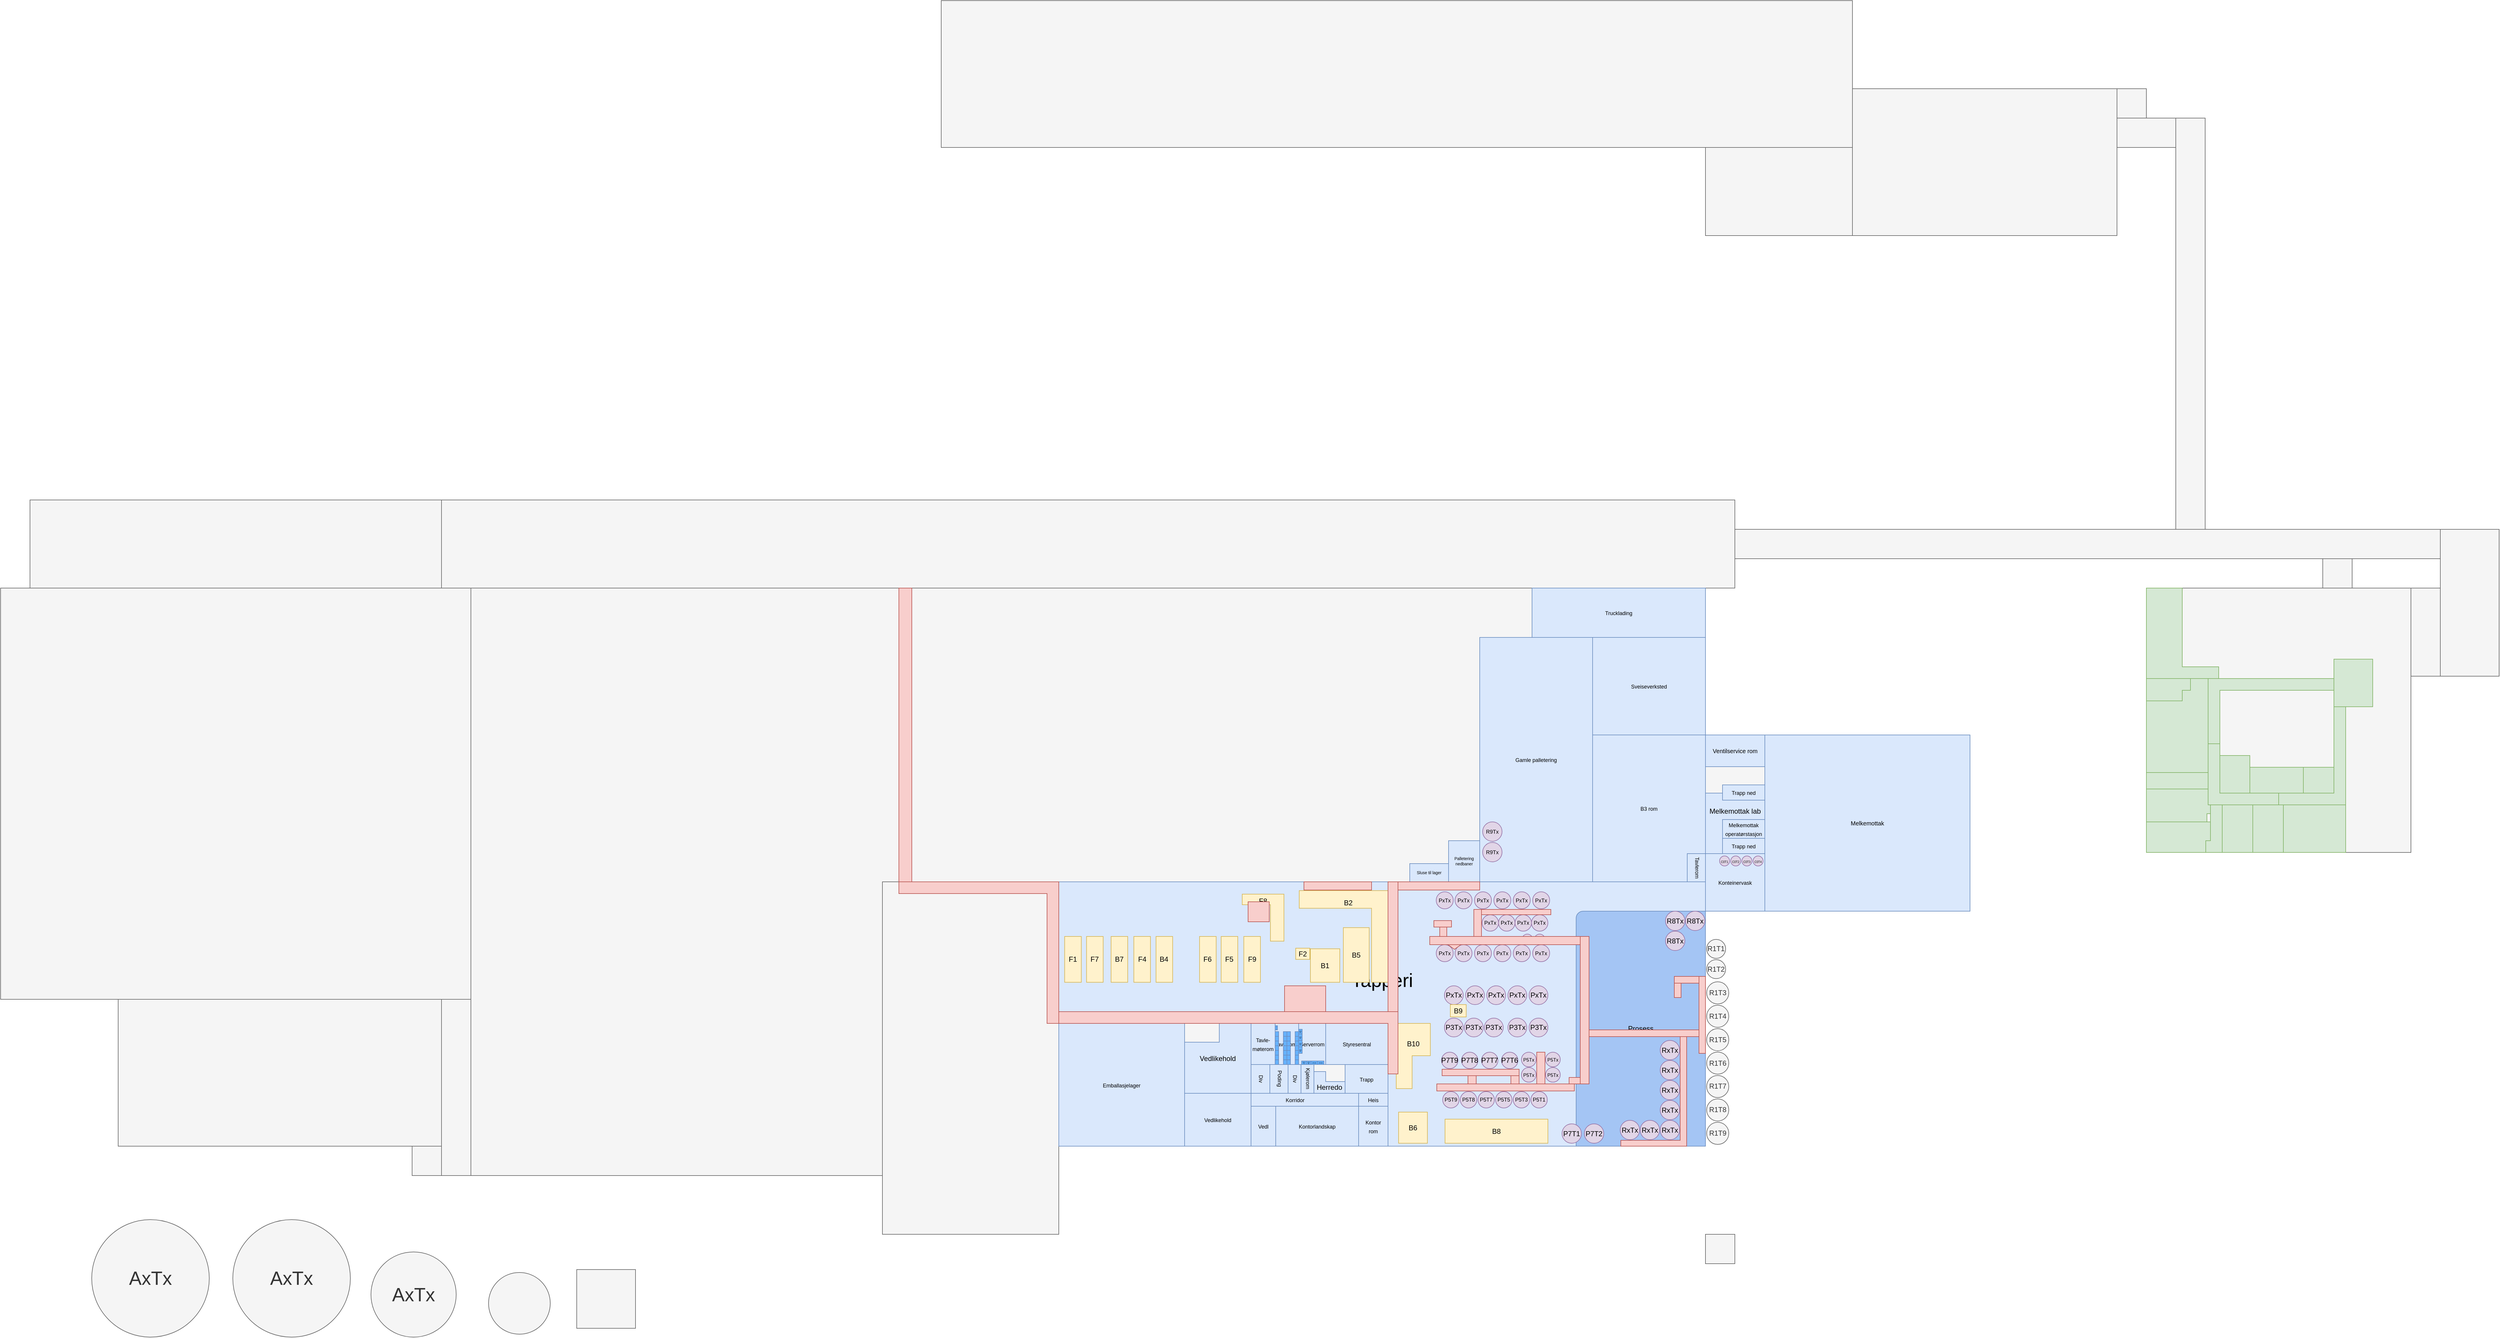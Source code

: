 <mxfile version="26.0.16">
  <diagram name="Page-1" id="Hi8thBa9BpcaoAM9ut1s">
    <mxGraphModel dx="925" dy="-328" grid="0" gridSize="14" guides="1" tooltips="1" connect="0" arrows="0" fold="1" page="1" pageScale="1" pageWidth="1169" pageHeight="827" math="0" shadow="0">
      <root>
        <mxCell id="0" />
        <mxCell id="GzNEmD3VfXziyHX95NtM-45" value="Base" parent="0" />
        <mxCell id="GzNEmD3VfXziyHX95NtM-46" value="" style="verticalLabelPosition=bottom;verticalAlign=top;html=1;shape=mxgraph.basic.rect;fillColor2=none;strokeWidth=1;size=20;indent=5;editable=0;movable=1;resizable=0;rotatable=1;deletable=0;locked=0;connectable=1;fillColor=#f5f5f5;fontColor=#333333;strokeColor=#666666;" parent="GzNEmD3VfXziyHX95NtM-45" vertex="1">
          <mxGeometry x="1800" y="2327" width="1100" height="450" as="geometry" />
        </mxCell>
        <mxCell id="GzNEmD3VfXziyHX95NtM-47" value="" style="verticalLabelPosition=bottom;verticalAlign=top;html=1;shape=mxgraph.basic.rect;fillColor2=none;strokeWidth=1;size=20;indent=5;editable=0;movable=1;resizable=0;rotatable=1;deletable=0;locked=0;connectable=1;fillColor=#f5f5f5;fontColor=#333333;strokeColor=#666666;" parent="GzNEmD3VfXziyHX95NtM-45" vertex="1">
          <mxGeometry x="1550" y="1827" width="1350" height="500" as="geometry" />
        </mxCell>
        <mxCell id="GzNEmD3VfXziyHX95NtM-48" value="" style="verticalLabelPosition=bottom;verticalAlign=top;html=1;shape=mxgraph.basic.rect;fillColor2=none;strokeWidth=1;size=20;indent=5;editable=0;movable=1;resizable=0;rotatable=1;deletable=0;locked=0;connectable=1;fillColor=#f5f5f5;fontColor=#333333;strokeColor=#666666;" parent="GzNEmD3VfXziyHX95NtM-45" vertex="1">
          <mxGeometry x="2900" y="2077" width="450" height="300" as="geometry" />
        </mxCell>
        <mxCell id="GzNEmD3VfXziyHX95NtM-49" value="" style="verticalLabelPosition=bottom;verticalAlign=top;html=1;shape=mxgraph.basic.rect;fillColor2=none;strokeWidth=1;size=20;indent=5;editable=0;movable=1;resizable=0;rotatable=1;deletable=0;locked=0;connectable=1;fillColor=#f5f5f5;fontColor=#333333;strokeColor=#666666;" parent="GzNEmD3VfXziyHX95NtM-45" vertex="1">
          <mxGeometry x="3650" y="1827" width="450" height="450" as="geometry" />
        </mxCell>
        <mxCell id="GzNEmD3VfXziyHX95NtM-50" value="" style="verticalLabelPosition=bottom;verticalAlign=top;html=1;shape=mxgraph.basic.rect;fillColor2=none;strokeWidth=1;size=20;indent=5;editable=0;movable=1;resizable=0;rotatable=1;deletable=0;locked=0;connectable=1;fillColor=#f5f5f5;fontColor=#333333;strokeColor=#666666;" parent="GzNEmD3VfXziyHX95NtM-45" vertex="1">
          <mxGeometry x="4100" y="1827" width="50" height="150" as="geometry" />
        </mxCell>
        <mxCell id="GzNEmD3VfXziyHX95NtM-51" value="" style="verticalLabelPosition=bottom;verticalAlign=top;html=1;shape=mxgraph.basic.rect;fillColor2=none;strokeWidth=1;size=20;indent=5;editable=0;movable=1;resizable=0;rotatable=1;deletable=0;locked=0;connectable=1;fillColor=#f5f5f5;fontColor=#333333;strokeColor=#666666;" parent="GzNEmD3VfXziyHX95NtM-45" vertex="1">
          <mxGeometry x="4150" y="1727" width="100" height="250" as="geometry" />
        </mxCell>
        <mxCell id="GzNEmD3VfXziyHX95NtM-52" value="" style="verticalLabelPosition=bottom;verticalAlign=top;html=1;shape=mxgraph.basic.rect;fillColor2=none;strokeWidth=1;size=20;indent=5;editable=0;movable=1;resizable=0;rotatable=1;deletable=0;locked=0;connectable=1;fillColor=#f5f5f5;fontColor=#333333;strokeColor=#666666;" parent="GzNEmD3VfXziyHX95NtM-45" vertex="1">
          <mxGeometry x="3150" y="977" width="450" height="250" as="geometry" />
        </mxCell>
        <mxCell id="GzNEmD3VfXziyHX95NtM-53" value="" style="verticalLabelPosition=bottom;verticalAlign=top;html=1;shape=mxgraph.basic.rect;fillColor2=none;strokeWidth=1;size=20;indent=5;editable=0;movable=1;resizable=0;rotatable=1;deletable=0;locked=0;connectable=1;fillColor=#f5f5f5;fontColor=#333333;strokeColor=#666666;" parent="GzNEmD3VfXziyHX95NtM-45" vertex="1">
          <mxGeometry x="3600" y="977" width="50" height="50" as="geometry" />
        </mxCell>
        <mxCell id="GzNEmD3VfXziyHX95NtM-54" value="" style="verticalLabelPosition=bottom;verticalAlign=top;html=1;shape=mxgraph.basic.rect;fillColor2=none;strokeWidth=1;size=20;indent=5;editable=0;movable=1;resizable=0;rotatable=1;deletable=0;locked=0;connectable=1;fillColor=#f5f5f5;fontColor=#333333;strokeColor=#666666;" parent="GzNEmD3VfXziyHX95NtM-45" vertex="1">
          <mxGeometry x="2900" y="1077" width="250" height="150" as="geometry" />
        </mxCell>
        <mxCell id="GzNEmD3VfXziyHX95NtM-55" value="" style="verticalLabelPosition=bottom;verticalAlign=top;html=1;shape=mxgraph.basic.rect;fillColor2=none;strokeWidth=1;size=14.86;indent=5;editable=0;movable=1;resizable=0;rotatable=1;deletable=0;locked=0;connectable=1;fillColor=#f5f5f5;fontColor=#333333;strokeColor=#666666;" parent="GzNEmD3VfXziyHX95NtM-45" vertex="1">
          <mxGeometry x="1600" y="827" width="1550" height="250" as="geometry" />
        </mxCell>
        <mxCell id="GzNEmD3VfXziyHX95NtM-56" value="" style="verticalLabelPosition=bottom;verticalAlign=top;html=1;shape=mxgraph.basic.rect;fillColor2=none;strokeWidth=1;size=14.86;indent=5;editable=0;movable=1;resizable=0;rotatable=1;deletable=0;locked=0;connectable=1;fillColor=#f5f5f5;fontColor=#333333;strokeColor=#666666;" parent="GzNEmD3VfXziyHX95NtM-45" vertex="1">
          <mxGeometry x="750" y="1677" width="2200" height="150" as="geometry" />
        </mxCell>
        <mxCell id="GzNEmD3VfXziyHX95NtM-57" value="" style="verticalLabelPosition=bottom;verticalAlign=top;html=1;shape=mxgraph.basic.rect;fillColor2=none;strokeWidth=1;size=20;indent=5;editable=0;movable=1;resizable=0;rotatable=1;deletable=0;locked=0;connectable=1;fillColor=#f5f5f5;fontColor=#333333;strokeColor=#666666;" parent="GzNEmD3VfXziyHX95NtM-45" vertex="1">
          <mxGeometry x="2950" y="1727" width="1200" height="50" as="geometry" />
        </mxCell>
        <mxCell id="GzNEmD3VfXziyHX95NtM-58" value="" style="verticalLabelPosition=bottom;verticalAlign=top;html=1;shape=mxgraph.basic.rect;fillColor2=none;strokeWidth=1;size=20;indent=5;editable=0;movable=1;resizable=0;rotatable=1;deletable=0;locked=0;connectable=1;fillColor=#f5f5f5;fontColor=#333333;strokeColor=#666666;" parent="GzNEmD3VfXziyHX95NtM-45" vertex="1">
          <mxGeometry x="3950" y="1777" width="50" height="50" as="geometry" />
        </mxCell>
        <mxCell id="GzNEmD3VfXziyHX95NtM-59" value="" style="verticalLabelPosition=bottom;verticalAlign=top;html=1;shape=mxgraph.basic.rect;fillColor2=none;strokeWidth=1;size=20;indent=5;editable=0;movable=1;resizable=0;rotatable=1;deletable=0;locked=0;connectable=1;fillColor=#f5f5f5;fontColor=#333333;strokeColor=#666666;" parent="GzNEmD3VfXziyHX95NtM-45" vertex="1">
          <mxGeometry x="3700" y="1027" width="50" height="700" as="geometry" />
        </mxCell>
        <mxCell id="GzNEmD3VfXziyHX95NtM-60" value="" style="verticalLabelPosition=bottom;verticalAlign=top;html=1;shape=mxgraph.basic.rect;fillColor2=none;strokeWidth=1;size=20;indent=5;editable=0;movable=1;resizable=0;rotatable=1;deletable=0;locked=0;connectable=1;fillColor=#f5f5f5;fontColor=#333333;strokeColor=#666666;" parent="GzNEmD3VfXziyHX95NtM-45" vertex="1">
          <mxGeometry x="3600" y="1027" width="100" height="50" as="geometry" />
        </mxCell>
        <mxCell id="GzNEmD3VfXziyHX95NtM-61" value="" style="verticalLabelPosition=bottom;verticalAlign=top;html=1;shape=mxgraph.basic.rect;fillColor2=none;strokeWidth=1;size=20;indent=5;editable=0;movable=1;resizable=0;rotatable=1;deletable=0;locked=0;connectable=1;fillColor=#f5f5f5;fontColor=#333333;strokeColor=#666666;" parent="GzNEmD3VfXziyHX95NtM-45" vertex="1">
          <mxGeometry x="800" y="1827" width="750" height="1000" as="geometry" />
        </mxCell>
        <mxCell id="GzNEmD3VfXziyHX95NtM-62" value="" style="verticalLabelPosition=bottom;verticalAlign=top;html=1;shape=mxgraph.basic.rect;fillColor2=none;strokeWidth=1;size=20;indent=5;editable=0;movable=1;resizable=0;rotatable=1;deletable=0;locked=0;connectable=1;fillColor=#f5f5f5;fontColor=#333333;strokeColor=#666666;" parent="GzNEmD3VfXziyHX95NtM-45" vertex="1">
          <mxGeometry x="1500" y="2327" width="300" height="600" as="geometry" />
        </mxCell>
        <mxCell id="GzNEmD3VfXziyHX95NtM-63" value="" style="verticalLabelPosition=bottom;verticalAlign=top;html=1;shape=mxgraph.basic.rect;fillColor2=none;strokeWidth=1;size=20;indent=5;editable=0;movable=1;resizable=0;rotatable=1;deletable=0;locked=0;connectable=1;fillColor=#f5f5f5;fontColor=#333333;strokeColor=#666666;" parent="GzNEmD3VfXziyHX95NtM-45" vertex="1">
          <mxGeometry x="750" y="2477" width="50" height="350" as="geometry" />
        </mxCell>
        <mxCell id="GzNEmD3VfXziyHX95NtM-64" value="" style="verticalLabelPosition=bottom;verticalAlign=top;html=1;shape=mxgraph.basic.rect;fillColor2=none;strokeWidth=1;size=20;indent=5;editable=0;movable=1;resizable=0;rotatable=1;deletable=0;locked=0;connectable=1;fillColor=#f5f5f5;fontColor=#333333;strokeColor=#666666;" parent="GzNEmD3VfXziyHX95NtM-45" vertex="1">
          <mxGeometry x="700" y="2777" width="50" height="50" as="geometry" />
        </mxCell>
        <mxCell id="GzNEmD3VfXziyHX95NtM-65" value="" style="verticalLabelPosition=bottom;verticalAlign=top;html=1;shape=mxgraph.basic.rect;fillColor2=none;strokeWidth=1;size=14.86;indent=5;editable=0;movable=1;resizable=0;rotatable=1;deletable=0;locked=0;connectable=1;fillColor=#f5f5f5;fontColor=#333333;strokeColor=#666666;" parent="GzNEmD3VfXziyHX95NtM-45" vertex="1">
          <mxGeometry x="50" y="1677" width="700" height="150" as="geometry" />
        </mxCell>
        <mxCell id="GzNEmD3VfXziyHX95NtM-66" value="" style="verticalLabelPosition=bottom;verticalAlign=top;html=1;shape=mxgraph.basic.rect;fillColor2=none;strokeWidth=1;size=14.86;indent=5;editable=0;movable=1;resizable=0;rotatable=1;deletable=0;locked=0;connectable=1;fillColor=#f5f5f5;fontColor=#333333;strokeColor=#666666;" parent="GzNEmD3VfXziyHX95NtM-45" vertex="1">
          <mxGeometry y="1827" width="800" height="700" as="geometry" />
        </mxCell>
        <mxCell id="GzNEmD3VfXziyHX95NtM-67" value="" style="verticalLabelPosition=bottom;verticalAlign=top;html=1;shape=mxgraph.basic.rect;fillColor2=none;strokeWidth=1;size=14.86;indent=5;editable=0;movable=1;resizable=0;rotatable=1;deletable=0;locked=0;connectable=1;fillColor=#f5f5f5;fontColor=#333333;strokeColor=#666666;" parent="GzNEmD3VfXziyHX95NtM-45" vertex="1">
          <mxGeometry x="200" y="2527" width="550" height="250" as="geometry" />
        </mxCell>
        <mxCell id="GzNEmD3VfXziyHX95NtM-68" value="" style="verticalLabelPosition=bottom;verticalAlign=top;html=1;shape=mxgraph.basic.rect;fillColor2=none;strokeWidth=1;size=20;indent=5;editable=0;movable=1;resizable=0;rotatable=1;deletable=0;locked=0;connectable=1;fillColor=#f5f5f5;fontColor=#333333;strokeColor=#666666;" parent="GzNEmD3VfXziyHX95NtM-45" vertex="1">
          <mxGeometry x="2900" y="2927" width="50" height="50" as="geometry" />
        </mxCell>
        <mxCell id="GzNEmD3VfXziyHX95NtM-69" value="" style="verticalLabelPosition=bottom;verticalAlign=top;html=1;shape=mxgraph.basic.rect;fillColor2=none;strokeWidth=1;size=20;indent=5;editable=0;movable=1;resizable=0;rotatable=1;deletable=0;locked=0;connectable=1;fillColor=#f5f5f5;fontColor=#333333;strokeColor=#666666;" parent="GzNEmD3VfXziyHX95NtM-45" vertex="1">
          <mxGeometry x="980" y="2987" width="100" height="100" as="geometry" />
        </mxCell>
        <mxCell id="GzNEmD3VfXziyHX95NtM-71" value="" style="ellipse;whiteSpace=wrap;html=1;aspect=fixed;editable=0;movable=1;resizable=0;rotatable=1;deletable=0;locked=0;connectable=1;fillColor=#f5f5f5;fontColor=#333333;strokeColor=#666666;" parent="GzNEmD3VfXziyHX95NtM-45" vertex="1">
          <mxGeometry x="830" y="2992" width="105" height="105" as="geometry" />
        </mxCell>
        <mxCell id="GzNEmD3VfXziyHX95NtM-72" value="AxTx" style="ellipse;whiteSpace=wrap;html=1;aspect=fixed;editable=1;movable=1;resizable=1;rotatable=1;deletable=1;locked=0;connectable=1;fillColor=#f5f5f5;fontColor=#333333;strokeColor=#666666;fontSize=32;" parent="GzNEmD3VfXziyHX95NtM-45" vertex="1">
          <mxGeometry x="630" y="2957" width="145" height="145" as="geometry" />
        </mxCell>
        <mxCell id="GzNEmD3VfXziyHX95NtM-73" value="AxTx" style="ellipse;whiteSpace=wrap;html=1;aspect=fixed;editable=1;movable=1;resizable=1;rotatable=1;deletable=1;locked=0;connectable=1;fillColor=#f5f5f5;fontColor=#333333;strokeColor=#666666;fontSize=32;" parent="GzNEmD3VfXziyHX95NtM-45" vertex="1">
          <mxGeometry x="395" y="2902" width="200" height="200" as="geometry" />
        </mxCell>
        <mxCell id="GzNEmD3VfXziyHX95NtM-74" value="AxTx" style="ellipse;whiteSpace=wrap;html=1;aspect=fixed;editable=1;movable=1;resizable=1;rotatable=1;deletable=1;locked=0;connectable=1;fillColor=#f5f5f5;fontColor=#333333;strokeColor=#666666;fontSize=32;" parent="GzNEmD3VfXziyHX95NtM-45" vertex="1">
          <mxGeometry x="155" y="2902" width="200" height="200" as="geometry" />
        </mxCell>
        <mxCell id="S4rw2iDiVTAcTaovDXCU-30" value="R1T9" style="ellipse;whiteSpace=wrap;html=1;aspect=fixed;editable=1;movable=1;resizable=1;rotatable=1;deletable=1;locked=0;connectable=1;fillColor=#f5f5f5;fontColor=#333333;strokeColor=#666666;" parent="GzNEmD3VfXziyHX95NtM-45" vertex="1">
          <mxGeometry x="2902" y="2736.299" width="37.701" height="37.701" as="geometry" />
        </mxCell>
        <mxCell id="S4rw2iDiVTAcTaovDXCU-31" value="R1T8" style="ellipse;whiteSpace=wrap;html=1;aspect=fixed;editable=1;movable=1;resizable=1;rotatable=1;deletable=1;locked=0;connectable=1;fillColor=#f5f5f5;fontColor=#333333;strokeColor=#666666;" parent="GzNEmD3VfXziyHX95NtM-45" vertex="1">
          <mxGeometry x="2902" y="2696.444" width="37.701" height="37.701" as="geometry" />
        </mxCell>
        <mxCell id="S4rw2iDiVTAcTaovDXCU-32" value="R1T7" style="ellipse;whiteSpace=wrap;html=1;aspect=fixed;editable=1;movable=1;resizable=1;rotatable=1;deletable=1;locked=0;connectable=1;fillColor=#f5f5f5;fontColor=#333333;strokeColor=#666666;" parent="GzNEmD3VfXziyHX95NtM-45" vertex="1">
          <mxGeometry x="2902" y="2656.59" width="37.701" height="37.701" as="geometry" />
        </mxCell>
        <mxCell id="S4rw2iDiVTAcTaovDXCU-34" value="R1T6" style="ellipse;whiteSpace=wrap;html=1;aspect=fixed;editable=1;movable=1;resizable=1;rotatable=1;deletable=1;locked=0;connectable=1;fillColor=#f5f5f5;fontColor=#333333;strokeColor=#666666;" parent="GzNEmD3VfXziyHX95NtM-45" vertex="1">
          <mxGeometry x="2902" y="2616.735" width="37.701" height="37.701" as="geometry" />
        </mxCell>
        <mxCell id="S4rw2iDiVTAcTaovDXCU-35" value="R1T5" style="ellipse;whiteSpace=wrap;html=1;aspect=fixed;editable=1;movable=1;resizable=1;rotatable=1;deletable=1;locked=0;connectable=1;fillColor=#f5f5f5;fontColor=#333333;strokeColor=#666666;" parent="GzNEmD3VfXziyHX95NtM-45" vertex="1">
          <mxGeometry x="2902" y="2576.88" width="37.701" height="37.701" as="geometry" />
        </mxCell>
        <mxCell id="S4rw2iDiVTAcTaovDXCU-36" value="R1T4" style="ellipse;whiteSpace=wrap;html=1;aspect=fixed;editable=1;movable=1;resizable=1;rotatable=1;deletable=1;locked=0;connectable=1;fillColor=#f5f5f5;fontColor=#333333;strokeColor=#666666;" parent="GzNEmD3VfXziyHX95NtM-45" vertex="1">
          <mxGeometry x="2902" y="2537.025" width="37.701" height="37.701" as="geometry" />
        </mxCell>
        <mxCell id="S4rw2iDiVTAcTaovDXCU-37" value="R1T3" style="ellipse;whiteSpace=wrap;html=1;aspect=fixed;editable=1;movable=1;resizable=1;rotatable=1;deletable=1;locked=0;connectable=1;fillColor=#f5f5f5;fontColor=#333333;strokeColor=#666666;" parent="GzNEmD3VfXziyHX95NtM-45" vertex="1">
          <mxGeometry x="2902" y="2497.17" width="37.701" height="37.701" as="geometry" />
        </mxCell>
        <mxCell id="S4rw2iDiVTAcTaovDXCU-38" value="R1T2" style="ellipse;whiteSpace=wrap;html=1;aspect=fixed;editable=1;movable=1;resizable=1;rotatable=1;deletable=1;locked=0;connectable=1;fillColor=#f5f5f5;fontColor=#333333;strokeColor=#666666;" parent="GzNEmD3VfXziyHX95NtM-45" vertex="1">
          <mxGeometry x="2902" y="2459.469" width="32.315" height="32.315" as="geometry" />
        </mxCell>
        <mxCell id="S4rw2iDiVTAcTaovDXCU-39" value="R1T1" style="ellipse;whiteSpace=wrap;html=1;aspect=fixed;editable=1;movable=1;resizable=1;rotatable=1;deletable=1;locked=0;connectable=1;fillColor=#f5f5f5;fontColor=#333333;strokeColor=#666666;" parent="GzNEmD3VfXziyHX95NtM-45" vertex="1">
          <mxGeometry x="2902" y="2425" width="32.315" height="32.315" as="geometry" />
        </mxCell>
        <mxCell id="GzNEmD3VfXziyHX95NtM-5" value="Kjeller" parent="0" />
        <mxCell id="uO-Jlbd7GYopMe2RQ06U-51" value="" style="shape=corner;whiteSpace=wrap;html=1;direction=east;fillColor=#d5e8d4;strokeColor=#82b366;" vertex="1" parent="GzNEmD3VfXziyHX95NtM-5">
          <mxGeometry x="3755" y="1981" width="214" height="111" as="geometry" />
        </mxCell>
        <mxCell id="uO-Jlbd7GYopMe2RQ06U-53" value="" style="rounded=0;whiteSpace=wrap;html=1;fillColor=#d5e8d4;strokeColor=#82b366;" vertex="1" parent="GzNEmD3VfXziyHX95NtM-5">
          <mxGeometry x="3650" y="2141" width="105" height="28" as="geometry" />
        </mxCell>
        <mxCell id="uO-Jlbd7GYopMe2RQ06U-57" value="" style="rounded=0;whiteSpace=wrap;html=1;fillColor=#d5e8d4;strokeColor=#82b366;" vertex="1" parent="GzNEmD3VfXziyHX95NtM-5">
          <mxGeometry x="3883" y="2196" width="106" height="81" as="geometry" />
        </mxCell>
        <mxCell id="uO-Jlbd7GYopMe2RQ06U-58" value="" style="shape=corner;whiteSpace=wrap;html=1;direction=north;fillColor=#d5e8d4;strokeColor=#82b366;flipH=1;" vertex="1" parent="GzNEmD3VfXziyHX95NtM-5">
          <mxGeometry x="3875" y="2029" width="114" height="167" as="geometry" />
        </mxCell>
        <mxCell id="uO-Jlbd7GYopMe2RQ06U-59" value="" style="rounded=0;whiteSpace=wrap;html=1;fillColor=#d5e8d4;strokeColor=#82b366;" vertex="1" parent="GzNEmD3VfXziyHX95NtM-5">
          <mxGeometry x="3969" y="1948" width="66" height="81" as="geometry" />
        </mxCell>
        <mxCell id="uO-Jlbd7GYopMe2RQ06U-60" value="" style="rounded=0;whiteSpace=wrap;html=1;fillColor=#d5e8d4;strokeColor=#82b366;" vertex="1" parent="GzNEmD3VfXziyHX95NtM-5">
          <mxGeometry x="3650" y="2225" width="112" height="52" as="geometry" />
        </mxCell>
        <mxCell id="uO-Jlbd7GYopMe2RQ06U-62" value="" style="shape=corner;whiteSpace=wrap;html=1;direction=east;fillColor=#d5e8d4;strokeColor=#82b366;dx=103;dy=42;" vertex="1" parent="GzNEmD3VfXziyHX95NtM-5">
          <mxGeometry x="3650" y="2169" width="112" height="56" as="geometry" />
        </mxCell>
        <mxCell id="uO-Jlbd7GYopMe2RQ06U-45" value="" style="shape=corner;whiteSpace=wrap;html=1;direction=north;fillColor=#d5e8d4;strokeColor=#82b366;" vertex="1" parent="GzNEmD3VfXziyHX95NtM-5">
          <mxGeometry x="3755" y="2092" width="120" height="104" as="geometry" />
        </mxCell>
        <mxCell id="uO-Jlbd7GYopMe2RQ06U-63" value="" style="shape=corner;whiteSpace=wrap;html=1;direction=north;fillColor=#d5e8d4;strokeColor=#82b366;flipH=1;" vertex="1" parent="GzNEmD3VfXziyHX95NtM-5">
          <mxGeometry x="3751" y="2196" width="28" height="81" as="geometry" />
        </mxCell>
        <mxCell id="uO-Jlbd7GYopMe2RQ06U-64" value="" style="rounded=0;whiteSpace=wrap;html=1;fillColor=#d5e8d4;strokeColor=#82b366;direction=south;" vertex="1" parent="GzNEmD3VfXziyHX95NtM-5">
          <mxGeometry x="3779" y="2196" width="52" height="81" as="geometry" />
        </mxCell>
        <mxCell id="uO-Jlbd7GYopMe2RQ06U-65" value="" style="rounded=0;whiteSpace=wrap;html=1;fillColor=#d5e8d4;strokeColor=#82b366;direction=south;" vertex="1" parent="GzNEmD3VfXziyHX95NtM-5">
          <mxGeometry x="3831" y="2196" width="52" height="81" as="geometry" />
        </mxCell>
        <mxCell id="uO-Jlbd7GYopMe2RQ06U-66" value="" style="rounded=0;whiteSpace=wrap;html=1;fillColor=#d5e8d4;strokeColor=#82b366;" vertex="1" parent="GzNEmD3VfXziyHX95NtM-5">
          <mxGeometry x="3650" y="1981" width="105" height="160" as="geometry" />
        </mxCell>
        <mxCell id="uO-Jlbd7GYopMe2RQ06U-67" value="" style="rounded=0;whiteSpace=wrap;html=1;fillColor=#d5e8d4;strokeColor=#82b366;direction=south;" vertex="1" parent="GzNEmD3VfXziyHX95NtM-5">
          <mxGeometry x="3826" y="2132" width="91" height="44" as="geometry" />
        </mxCell>
        <mxCell id="uO-Jlbd7GYopMe2RQ06U-68" value="" style="rounded=0;whiteSpace=wrap;html=1;fillColor=#d5e8d4;strokeColor=#82b366;direction=south;" vertex="1" parent="GzNEmD3VfXziyHX95NtM-5">
          <mxGeometry x="3775" y="2112" width="51" height="64" as="geometry" />
        </mxCell>
        <mxCell id="uO-Jlbd7GYopMe2RQ06U-69" value="" style="rounded=0;whiteSpace=wrap;html=1;fillColor=#d5e8d4;strokeColor=#82b366;direction=south;" vertex="1" parent="GzNEmD3VfXziyHX95NtM-5">
          <mxGeometry x="3917" y="2132" width="52" height="44" as="geometry" />
        </mxCell>
        <mxCell id="uO-Jlbd7GYopMe2RQ06U-70" value="" style="shape=corner;whiteSpace=wrap;html=1;direction=east;fillColor=#d5e8d4;strokeColor=#82b366;dx=61;dy=20;" vertex="1" parent="GzNEmD3VfXziyHX95NtM-5">
          <mxGeometry x="3650" y="1981" width="75" height="38" as="geometry" />
        </mxCell>
        <mxCell id="uO-Jlbd7GYopMe2RQ06U-71" value="" style="shape=corner;whiteSpace=wrap;html=1;direction=east;fillColor=#d5e8d4;strokeColor=#82b366;dx=61;dy=20;flipV=1;" vertex="1" parent="GzNEmD3VfXziyHX95NtM-5">
          <mxGeometry x="3650" y="1827" width="123" height="154" as="geometry" />
        </mxCell>
        <mxCell id="S4rw2iDiVTAcTaovDXCU-44" value="Kjeller skap" parent="0" visible="0" />
        <mxCell id="GzNEmD3VfXziyHX95NtM-4" value="Grunnplan" parent="0" />
        <mxCell id="h_ZqSWhydHnjJ5OdPfgj-34" value="&lt;font style=&quot;font-size: 9px;&quot;&gt;B3 rom&lt;/font&gt;" style="rounded=0;whiteSpace=wrap;html=1;fillColor=#dae8fc;strokeColor=#6c8ebf;direction=west;" parent="GzNEmD3VfXziyHX95NtM-4" vertex="1">
          <mxGeometry x="2708" y="2077" width="192" height="250" as="geometry" />
        </mxCell>
        <mxCell id="GzNEmD3VfXziyHX95NtM-79" value="Tapperi&lt;div&gt;&lt;br&gt;&lt;/div&gt;&lt;div&gt;&lt;br&gt;&lt;/div&gt;&lt;div&gt;&lt;br&gt;&lt;/div&gt;" style="shape=corner;whiteSpace=wrap;html=1;fillColor=#dae8fc;strokeColor=#6c8ebf;direction=south;dx=241;dy=541;fontSize=32;" parent="GzNEmD3VfXziyHX95NtM-4" vertex="1">
          <mxGeometry x="1800" y="2327" width="1100" height="450" as="geometry" />
        </mxCell>
        <mxCell id="GzNEmD3VfXziyHX95NtM-76" value="Prosess" style="verticalLabelPosition=middle;verticalAlign=middle;html=1;shape=mxgraph.basic.corner_round_rect;dx=6;whiteSpace=wrap;flipH=1;direction=south;fillColor=light-dark(#a4c5f4, #1d293b);strokeColor=#6c8ebf;labelPosition=center;align=center;" parent="GzNEmD3VfXziyHX95NtM-4" vertex="1">
          <mxGeometry x="2680" y="2377" width="220" height="400" as="geometry" />
        </mxCell>
        <mxCell id="GzNEmD3VfXziyHX95NtM-77" value="&lt;font style=&quot;font-size: 9px;&quot;&gt;Konteinervask&lt;/font&gt;" style="rounded=0;whiteSpace=wrap;html=1;fillColor=#dae8fc;strokeColor=#6c8ebf;" parent="GzNEmD3VfXziyHX95NtM-4" vertex="1">
          <mxGeometry x="2900" y="2279" width="101" height="98" as="geometry" />
        </mxCell>
        <mxCell id="GzNEmD3VfXziyHX95NtM-82" value="&lt;font size=&quot;1&quot;&gt;Ventilservice rom&lt;/font&gt;" style="rounded=0;whiteSpace=wrap;html=1;fillColor=#dae8fc;strokeColor=#6c8ebf;" parent="GzNEmD3VfXziyHX95NtM-4" vertex="1">
          <mxGeometry x="2900" y="2077" width="101" height="54" as="geometry" />
        </mxCell>
        <mxCell id="GzNEmD3VfXziyHX95NtM-83" value="&lt;font style=&quot;font-size: 9px;&quot;&gt;Styresentral&lt;/font&gt;" style="rounded=0;whiteSpace=wrap;html=1;fillColor=#dae8fc;strokeColor=#6c8ebf;" parent="GzNEmD3VfXziyHX95NtM-4" vertex="1">
          <mxGeometry x="2254" y="2568" width="106" height="70" as="geometry" />
        </mxCell>
        <mxCell id="GzNEmD3VfXziyHX95NtM-84" value="&lt;font style=&quot;font-size: 9px;&quot;&gt;Trapp&lt;/font&gt;" style="rounded=0;whiteSpace=wrap;html=1;fillColor=#dae8fc;strokeColor=#6c8ebf;" parent="GzNEmD3VfXziyHX95NtM-4" vertex="1">
          <mxGeometry x="2287" y="2638" width="73" height="49" as="geometry" />
        </mxCell>
        <mxCell id="GzNEmD3VfXziyHX95NtM-85" value="&lt;font style=&quot;font-size: 9px;&quot;&gt;Heis&lt;/font&gt;" style="rounded=0;whiteSpace=wrap;html=1;fillColor=#dae8fc;strokeColor=#6c8ebf;" parent="GzNEmD3VfXziyHX95NtM-4" vertex="1">
          <mxGeometry x="2310" y="2687" width="50" height="22" as="geometry" />
        </mxCell>
        <mxCell id="GzNEmD3VfXziyHX95NtM-86" value="&lt;font style=&quot;font-size: 9px;&quot;&gt;Serverrom&lt;/font&gt;" style="rounded=0;whiteSpace=wrap;html=1;fillColor=#dae8fc;strokeColor=#6c8ebf;" parent="GzNEmD3VfXziyHX95NtM-4" vertex="1">
          <mxGeometry x="2208" y="2568" width="46" height="70" as="geometry" />
        </mxCell>
        <mxCell id="GzNEmD3VfXziyHX95NtM-87" value="&lt;font style=&quot;font-size: 9px;&quot;&gt;Tavlerom&lt;/font&gt;" style="rounded=0;whiteSpace=wrap;html=1;fillColor=#dae8fc;strokeColor=#6c8ebf;" parent="GzNEmD3VfXziyHX95NtM-4" vertex="1">
          <mxGeometry x="2164" y="2568" width="44" height="70" as="geometry" />
        </mxCell>
        <mxCell id="GzNEmD3VfXziyHX95NtM-88" value="&lt;font style=&quot;font-size: 9px;&quot;&gt;Tavle-møterom&lt;/font&gt;" style="rounded=0;whiteSpace=wrap;html=1;fillColor=#dae8fc;strokeColor=#6c8ebf;" parent="GzNEmD3VfXziyHX95NtM-4" vertex="1">
          <mxGeometry x="2127" y="2568" width="41" height="70" as="geometry" />
        </mxCell>
        <mxCell id="GzNEmD3VfXziyHX95NtM-89" value="&lt;font style=&quot;font-size: 9px;&quot;&gt;Korridor&lt;/font&gt;" style="rounded=0;whiteSpace=wrap;html=1;fillColor=#dae8fc;strokeColor=#6c8ebf;" parent="GzNEmD3VfXziyHX95NtM-4" vertex="1">
          <mxGeometry x="2094" y="2687" width="216" height="22" as="geometry" />
        </mxCell>
        <mxCell id="h_ZqSWhydHnjJ5OdPfgj-13" value="&lt;font style=&quot;font-size: 9px;&quot;&gt;Kontorlandskap&lt;/font&gt;" style="rounded=0;whiteSpace=wrap;html=1;fillColor=#dae8fc;strokeColor=#6c8ebf;" parent="GzNEmD3VfXziyHX95NtM-4" vertex="1">
          <mxGeometry x="2169" y="2709" width="141" height="68" as="geometry" />
        </mxCell>
        <mxCell id="h_ZqSWhydHnjJ5OdPfgj-14" value="&lt;font style=&quot;font-size: 9px;&quot;&gt;Kontor&lt;/font&gt;&lt;div&gt;&lt;font style=&quot;font-size: 9px;&quot;&gt;rom&lt;/font&gt;&lt;/div&gt;" style="rounded=0;whiteSpace=wrap;html=1;fillColor=#dae8fc;strokeColor=#6c8ebf;" parent="GzNEmD3VfXziyHX95NtM-4" vertex="1">
          <mxGeometry x="2310" y="2709" width="50" height="68" as="geometry" />
        </mxCell>
        <mxCell id="h_ZqSWhydHnjJ5OdPfgj-15" value="&lt;div&gt;&lt;br&gt;&lt;/div&gt;Herredo" style="shape=corner;whiteSpace=wrap;html=1;fillColor=#dae8fc;strokeColor=#6c8ebf;direction=north;" parent="GzNEmD3VfXziyHX95NtM-4" vertex="1">
          <mxGeometry x="2234" y="2650" width="53" height="37" as="geometry" />
        </mxCell>
        <mxCell id="h_ZqSWhydHnjJ5OdPfgj-16" value="&lt;font style=&quot;font-size: 9px;&quot;&gt;Kjølerom&lt;/font&gt;" style="rounded=0;whiteSpace=wrap;html=1;fillColor=#dae8fc;strokeColor=#6c8ebf;textDirection=vertical-lr;" parent="GzNEmD3VfXziyHX95NtM-4" vertex="1">
          <mxGeometry x="2212" y="2638" width="22" height="49" as="geometry" />
        </mxCell>
        <mxCell id="h_ZqSWhydHnjJ5OdPfgj-17" value="&lt;font style=&quot;font-size: 9px;&quot;&gt;Div&lt;/font&gt;" style="rounded=0;whiteSpace=wrap;html=1;fillColor=#dae8fc;strokeColor=#6c8ebf;textDirection=vertical-lr;" parent="GzNEmD3VfXziyHX95NtM-4" vertex="1">
          <mxGeometry x="2190" y="2638" width="22" height="49" as="geometry" />
        </mxCell>
        <mxCell id="h_ZqSWhydHnjJ5OdPfgj-18" value="&lt;font style=&quot;font-size: 9px;&quot;&gt;Poding&lt;/font&gt;" style="rounded=0;whiteSpace=wrap;html=1;fillColor=#dae8fc;strokeColor=#6c8ebf;textDirection=vertical-lr;" parent="GzNEmD3VfXziyHX95NtM-4" vertex="1">
          <mxGeometry x="2159" y="2638" width="31" height="49" as="geometry" />
        </mxCell>
        <mxCell id="h_ZqSWhydHnjJ5OdPfgj-19" value="&lt;font style=&quot;font-size: 9px;&quot;&gt;Div&lt;/font&gt;" style="rounded=0;whiteSpace=wrap;html=1;fillColor=#dae8fc;strokeColor=#6c8ebf;textDirection=vertical-lr;" parent="GzNEmD3VfXziyHX95NtM-4" vertex="1">
          <mxGeometry x="2127" y="2638" width="32" height="49" as="geometry" />
        </mxCell>
        <mxCell id="h_ZqSWhydHnjJ5OdPfgj-21" value="&lt;div&gt;Vedlikehold&lt;/div&gt;" style="shape=corner;whiteSpace=wrap;html=1;fillColor=#dae8fc;strokeColor=#6c8ebf;direction=west;dx=54;dy=87;" parent="GzNEmD3VfXziyHX95NtM-4" vertex="1">
          <mxGeometry x="2014" y="2568" width="113" height="119" as="geometry" />
        </mxCell>
        <mxCell id="h_ZqSWhydHnjJ5OdPfgj-23" value="&lt;font style=&quot;font-size: 9px;&quot;&gt;Vedlikehold&lt;/font&gt;" style="rounded=0;whiteSpace=wrap;html=1;fillColor=#dae8fc;strokeColor=#6c8ebf;" parent="GzNEmD3VfXziyHX95NtM-4" vertex="1">
          <mxGeometry x="2014" y="2687" width="113" height="90" as="geometry" />
        </mxCell>
        <mxCell id="h_ZqSWhydHnjJ5OdPfgj-24" value="&lt;font style=&quot;font-size: 9px;&quot;&gt;Emballasjelager&lt;/font&gt;" style="rounded=0;whiteSpace=wrap;html=1;fillColor=#dae8fc;strokeColor=#6c8ebf;" parent="GzNEmD3VfXziyHX95NtM-4" vertex="1">
          <mxGeometry x="1800" y="2568" width="214" height="209" as="geometry" />
        </mxCell>
        <mxCell id="h_ZqSWhydHnjJ5OdPfgj-25" value="&lt;font style=&quot;font-size: 9px;&quot;&gt;Vedl&lt;/font&gt;" style="rounded=0;whiteSpace=wrap;html=1;fillColor=#dae8fc;strokeColor=#6c8ebf;" parent="GzNEmD3VfXziyHX95NtM-4" vertex="1">
          <mxGeometry x="2127" y="2709" width="42" height="68" as="geometry" />
        </mxCell>
        <mxCell id="h_ZqSWhydHnjJ5OdPfgj-26" value="&lt;font size=&quot;1&quot;&gt;Melkemottak&lt;/font&gt;" style="rounded=0;whiteSpace=wrap;html=1;fillColor=#dae8fc;strokeColor=#6c8ebf;" parent="GzNEmD3VfXziyHX95NtM-4" vertex="1">
          <mxGeometry x="3001" y="2077" width="349" height="300" as="geometry" />
        </mxCell>
        <mxCell id="h_ZqSWhydHnjJ5OdPfgj-27" value="&lt;font style=&quot;font-size: 9px;&quot;&gt;Melkemottak operatørstasjon&lt;/font&gt;" style="rounded=0;whiteSpace=wrap;html=1;fillColor=#dae8fc;strokeColor=#6c8ebf;" parent="GzNEmD3VfXziyHX95NtM-4" vertex="1">
          <mxGeometry x="2929" y="2221" width="72" height="32" as="geometry" />
        </mxCell>
        <mxCell id="h_ZqSWhydHnjJ5OdPfgj-29" value="&lt;font style=&quot;font-size: 9px;&quot;&gt;Trapp ned&lt;/font&gt;" style="rounded=0;whiteSpace=wrap;html=1;fillColor=#dae8fc;strokeColor=#6c8ebf;" parent="GzNEmD3VfXziyHX95NtM-4" vertex="1">
          <mxGeometry x="2929" y="2253" width="72" height="26" as="geometry" />
        </mxCell>
        <mxCell id="h_ZqSWhydHnjJ5OdPfgj-30" value="&lt;div&gt;Melkemottak lab&lt;/div&gt;&lt;div&gt;&lt;br&gt;&lt;/div&gt;&lt;div&gt;&lt;br&gt;&lt;/div&gt;&lt;div&gt;&lt;br&gt;&lt;/div&gt;" style="shape=corner;whiteSpace=wrap;html=1;fillColor=#dae8fc;strokeColor=#6c8ebf;direction=east;dx=29;dy=45;" parent="GzNEmD3VfXziyHX95NtM-4" vertex="1">
          <mxGeometry x="2900" y="2176" width="101" height="103" as="geometry" />
        </mxCell>
        <mxCell id="h_ZqSWhydHnjJ5OdPfgj-31" value="&lt;font style=&quot;font-size: 9px;&quot;&gt;Trapp ned&lt;/font&gt;" style="rounded=0;whiteSpace=wrap;html=1;fillColor=#dae8fc;strokeColor=#6c8ebf;" parent="GzNEmD3VfXziyHX95NtM-4" vertex="1">
          <mxGeometry x="2929" y="2162" width="72" height="26" as="geometry" />
        </mxCell>
        <mxCell id="h_ZqSWhydHnjJ5OdPfgj-33" value="&lt;font style=&quot;font-size: 9px;&quot;&gt;Tavlerom&lt;/font&gt;" style="rounded=0;whiteSpace=wrap;html=1;fillColor=#dae8fc;strokeColor=#6c8ebf;direction=west;textDirection=vertical-lr;" parent="GzNEmD3VfXziyHX95NtM-4" vertex="1">
          <mxGeometry x="2869" y="2279" width="31" height="48" as="geometry" />
        </mxCell>
        <mxCell id="h_ZqSWhydHnjJ5OdPfgj-35" value="&lt;font style=&quot;font-size: 9px;&quot;&gt;Sveiseverksted&lt;/font&gt;" style="rounded=0;whiteSpace=wrap;html=1;fillColor=#dae8fc;strokeColor=#6c8ebf;direction=west;" parent="GzNEmD3VfXziyHX95NtM-4" vertex="1">
          <mxGeometry x="2708" y="1911" width="192" height="166" as="geometry" />
        </mxCell>
        <mxCell id="h_ZqSWhydHnjJ5OdPfgj-36" value="&lt;font style=&quot;font-size: 9px;&quot;&gt;Gamle palletering&lt;/font&gt;" style="rounded=0;whiteSpace=wrap;html=1;fillColor=#dae8fc;strokeColor=#6c8ebf;direction=west;" parent="GzNEmD3VfXziyHX95NtM-4" vertex="1">
          <mxGeometry x="2516" y="1911" width="192" height="416" as="geometry" />
        </mxCell>
        <mxCell id="h_ZqSWhydHnjJ5OdPfgj-37" value="&lt;font style=&quot;font-size: 9px;&quot;&gt;Trucklading&lt;/font&gt;" style="rounded=0;whiteSpace=wrap;html=1;fillColor=#dae8fc;strokeColor=#6c8ebf;direction=west;" parent="GzNEmD3VfXziyHX95NtM-4" vertex="1">
          <mxGeometry x="2605" y="1827" width="295" height="84" as="geometry" />
        </mxCell>
        <mxCell id="S4rw2iDiVTAcTaovDXCU-40" value="Palletering nedbaner" style="rounded=0;whiteSpace=wrap;html=1;fillColor=#dae8fc;strokeColor=#6c8ebf;direction=west;fontSize=7;" parent="GzNEmD3VfXziyHX95NtM-4" vertex="1">
          <mxGeometry x="2463" y="2257" width="53" height="70" as="geometry" />
        </mxCell>
        <mxCell id="S4rw2iDiVTAcTaovDXCU-41" value="Sluse til lager" style="rounded=0;whiteSpace=wrap;html=1;fillColor=#dae8fc;strokeColor=#6c8ebf;direction=west;fontSize=7;" parent="GzNEmD3VfXziyHX95NtM-4" vertex="1">
          <mxGeometry x="2397" y="2296" width="66" height="31" as="geometry" />
        </mxCell>
        <mxCell id="S4rw2iDiVTAcTaovDXCU-87" value="Grunnplan tanker" parent="0" />
        <mxCell id="S4rw2iDiVTAcTaovDXCU-88" value="P7T1" style="ellipse;whiteSpace=wrap;html=1;aspect=fixed;fillColor=#e1d5e7;strokeColor=#9673a6;" parent="S4rw2iDiVTAcTaovDXCU-87" vertex="1">
          <mxGeometry x="2656" y="2739" width="33" height="33" as="geometry" />
        </mxCell>
        <mxCell id="S4rw2iDiVTAcTaovDXCU-89" value="P7T2" style="ellipse;whiteSpace=wrap;html=1;aspect=fixed;fillColor=#e1d5e7;strokeColor=#9673a6;" parent="S4rw2iDiVTAcTaovDXCU-87" vertex="1">
          <mxGeometry x="2694" y="2739" width="33" height="33" as="geometry" />
        </mxCell>
        <mxCell id="S4rw2iDiVTAcTaovDXCU-96" value="P7T9" style="ellipse;whiteSpace=wrap;html=1;aspect=fixed;fillColor=#e1d5e7;strokeColor=#9673a6;" parent="S4rw2iDiVTAcTaovDXCU-87" vertex="1">
          <mxGeometry x="2451" y="2617" width="28" height="28" as="geometry" />
        </mxCell>
        <mxCell id="S4rw2iDiVTAcTaovDXCU-97" value="P7T8" style="ellipse;whiteSpace=wrap;html=1;aspect=fixed;fillColor=#e1d5e7;strokeColor=#9673a6;" parent="S4rw2iDiVTAcTaovDXCU-87" vertex="1">
          <mxGeometry x="2485" y="2617" width="28" height="28" as="geometry" />
        </mxCell>
        <mxCell id="S4rw2iDiVTAcTaovDXCU-98" value="P7T7" style="ellipse;whiteSpace=wrap;html=1;aspect=fixed;fillColor=#e1d5e7;strokeColor=#9673a6;" parent="S4rw2iDiVTAcTaovDXCU-87" vertex="1">
          <mxGeometry x="2519" y="2617" width="28" height="28" as="geometry" />
        </mxCell>
        <mxCell id="S4rw2iDiVTAcTaovDXCU-99" value="P7T6" style="ellipse;whiteSpace=wrap;html=1;aspect=fixed;fillColor=#e1d5e7;strokeColor=#9673a6;" parent="S4rw2iDiVTAcTaovDXCU-87" vertex="1">
          <mxGeometry x="2553" y="2617" width="28" height="28" as="geometry" />
        </mxCell>
        <mxCell id="S4rw2iDiVTAcTaovDXCU-104" value="RxTx" style="ellipse;whiteSpace=wrap;html=1;aspect=fixed;fillColor=#e1d5e7;strokeColor=#9673a6;" parent="S4rw2iDiVTAcTaovDXCU-87" vertex="1">
          <mxGeometry x="2755" y="2733" width="33" height="33" as="geometry" />
        </mxCell>
        <mxCell id="S4rw2iDiVTAcTaovDXCU-105" value="RxTx" style="ellipse;whiteSpace=wrap;html=1;aspect=fixed;fillColor=#e1d5e7;strokeColor=#9673a6;" parent="S4rw2iDiVTAcTaovDXCU-87" vertex="1">
          <mxGeometry x="2789" y="2733" width="33" height="33" as="geometry" />
        </mxCell>
        <mxCell id="S4rw2iDiVTAcTaovDXCU-106" value="RxTx" style="ellipse;whiteSpace=wrap;html=1;aspect=fixed;fillColor=#e1d5e7;strokeColor=#9673a6;" parent="S4rw2iDiVTAcTaovDXCU-87" vertex="1">
          <mxGeometry x="2823" y="2733" width="33" height="33" as="geometry" />
        </mxCell>
        <mxCell id="S4rw2iDiVTAcTaovDXCU-108" value="RxTx" style="ellipse;whiteSpace=wrap;html=1;aspect=fixed;fillColor=#e1d5e7;strokeColor=#9673a6;" parent="S4rw2iDiVTAcTaovDXCU-87" vertex="1">
          <mxGeometry x="2823" y="2699" width="33" height="33" as="geometry" />
        </mxCell>
        <mxCell id="S4rw2iDiVTAcTaovDXCU-109" value="RxTx" style="ellipse;whiteSpace=wrap;html=1;aspect=fixed;fillColor=#e1d5e7;strokeColor=#9673a6;" parent="S4rw2iDiVTAcTaovDXCU-87" vertex="1">
          <mxGeometry x="2823" y="2665" width="33" height="33" as="geometry" />
        </mxCell>
        <mxCell id="S4rw2iDiVTAcTaovDXCU-110" value="RxTx" style="ellipse;whiteSpace=wrap;html=1;aspect=fixed;fillColor=#e1d5e7;strokeColor=#9673a6;" parent="S4rw2iDiVTAcTaovDXCU-87" vertex="1">
          <mxGeometry x="2823" y="2631" width="33" height="33" as="geometry" />
        </mxCell>
        <mxCell id="S4rw2iDiVTAcTaovDXCU-111" value="RxTx" style="ellipse;whiteSpace=wrap;html=1;aspect=fixed;fillColor=#e1d5e7;strokeColor=#9673a6;" parent="S4rw2iDiVTAcTaovDXCU-87" vertex="1">
          <mxGeometry x="2823" y="2597" width="33" height="33" as="geometry" />
        </mxCell>
        <mxCell id="S4rw2iDiVTAcTaovDXCU-113" value="R8Tx" style="ellipse;whiteSpace=wrap;html=1;aspect=fixed;fillColor=#e1d5e7;strokeColor=#9673a6;" parent="S4rw2iDiVTAcTaovDXCU-87" vertex="1">
          <mxGeometry x="2866" y="2377" width="33" height="33" as="geometry" />
        </mxCell>
        <mxCell id="S4rw2iDiVTAcTaovDXCU-114" value="R8Tx" style="ellipse;whiteSpace=wrap;html=1;aspect=fixed;fillColor=#e1d5e7;strokeColor=#9673a6;" parent="S4rw2iDiVTAcTaovDXCU-87" vertex="1">
          <mxGeometry x="2832" y="2377" width="33" height="33" as="geometry" />
        </mxCell>
        <mxCell id="S4rw2iDiVTAcTaovDXCU-115" value="R8Tx" style="ellipse;whiteSpace=wrap;html=1;aspect=fixed;fillColor=#e1d5e7;strokeColor=#9673a6;" parent="S4rw2iDiVTAcTaovDXCU-87" vertex="1">
          <mxGeometry x="2832" y="2411" width="33" height="33" as="geometry" />
        </mxCell>
        <mxCell id="S4rw2iDiVTAcTaovDXCU-116" value="P3Tx" style="ellipse;whiteSpace=wrap;html=1;aspect=fixed;fillColor=#e1d5e7;strokeColor=#9673a6;" parent="S4rw2iDiVTAcTaovDXCU-87" vertex="1">
          <mxGeometry x="2456" y="2559" width="32" height="32" as="geometry" />
        </mxCell>
        <mxCell id="S4rw2iDiVTAcTaovDXCU-117" value="P3Tx" style="ellipse;whiteSpace=wrap;html=1;aspect=fixed;fillColor=#e1d5e7;strokeColor=#9673a6;" parent="S4rw2iDiVTAcTaovDXCU-87" vertex="1">
          <mxGeometry x="2490" y="2559" width="32" height="32" as="geometry" />
        </mxCell>
        <mxCell id="S4rw2iDiVTAcTaovDXCU-118" value="P3Tx" style="ellipse;whiteSpace=wrap;html=1;aspect=fixed;fillColor=#e1d5e7;strokeColor=#9673a6;" parent="S4rw2iDiVTAcTaovDXCU-87" vertex="1">
          <mxGeometry x="2524" y="2559" width="32" height="32" as="geometry" />
        </mxCell>
        <mxCell id="S4rw2iDiVTAcTaovDXCU-119" value="P3Tx" style="ellipse;whiteSpace=wrap;html=1;aspect=fixed;fillColor=#e1d5e7;strokeColor=#9673a6;" parent="S4rw2iDiVTAcTaovDXCU-87" vertex="1">
          <mxGeometry x="2564" y="2559" width="32" height="32" as="geometry" />
        </mxCell>
        <mxCell id="S4rw2iDiVTAcTaovDXCU-120" value="PxTx" style="ellipse;whiteSpace=wrap;html=1;aspect=fixed;fillColor=#e1d5e7;strokeColor=#9673a6;" parent="S4rw2iDiVTAcTaovDXCU-87" vertex="1">
          <mxGeometry x="2456" y="2504" width="32" height="32" as="geometry" />
        </mxCell>
        <mxCell id="S4rw2iDiVTAcTaovDXCU-121" value="PxTx" style="ellipse;whiteSpace=wrap;html=1;aspect=fixed;fillColor=#e1d5e7;strokeColor=#9673a6;" parent="S4rw2iDiVTAcTaovDXCU-87" vertex="1">
          <mxGeometry x="2492" y="2504" width="32" height="32" as="geometry" />
        </mxCell>
        <mxCell id="S4rw2iDiVTAcTaovDXCU-122" value="PxTx" style="ellipse;whiteSpace=wrap;html=1;aspect=fixed;fillColor=#e1d5e7;strokeColor=#9673a6;" parent="S4rw2iDiVTAcTaovDXCU-87" vertex="1">
          <mxGeometry x="2528" y="2504" width="32" height="32" as="geometry" />
        </mxCell>
        <mxCell id="S4rw2iDiVTAcTaovDXCU-123" value="PxTx" style="ellipse;whiteSpace=wrap;html=1;aspect=fixed;fillColor=#e1d5e7;strokeColor=#9673a6;" parent="S4rw2iDiVTAcTaovDXCU-87" vertex="1">
          <mxGeometry x="2564" y="2504" width="32" height="32" as="geometry" />
        </mxCell>
        <mxCell id="S4rw2iDiVTAcTaovDXCU-135" value="P5Tx" style="ellipse;whiteSpace=wrap;html=1;aspect=fixed;fillColor=#e1d5e7;strokeColor=#9673a6;fontSize=8;" parent="S4rw2iDiVTAcTaovDXCU-87" vertex="1">
          <mxGeometry x="2587" y="2643" width="25" height="25" as="geometry" />
        </mxCell>
        <mxCell id="S4rw2iDiVTAcTaovDXCU-136" value="P5Tx" style="ellipse;whiteSpace=wrap;html=1;aspect=fixed;fillColor=#e1d5e7;strokeColor=#9673a6;fontSize=8;" parent="S4rw2iDiVTAcTaovDXCU-87" vertex="1">
          <mxGeometry x="2587" y="2617" width="25" height="25" as="geometry" />
        </mxCell>
        <mxCell id="S4rw2iDiVTAcTaovDXCU-137" value="P5Tx" style="ellipse;whiteSpace=wrap;html=1;aspect=fixed;fillColor=#e1d5e7;strokeColor=#9673a6;fontSize=8;" parent="S4rw2iDiVTAcTaovDXCU-87" vertex="1">
          <mxGeometry x="2628" y="2643" width="25" height="25" as="geometry" />
        </mxCell>
        <mxCell id="S4rw2iDiVTAcTaovDXCU-138" value="P5Tx" style="ellipse;whiteSpace=wrap;html=1;aspect=fixed;fillColor=#e1d5e7;strokeColor=#9673a6;fontSize=8;" parent="S4rw2iDiVTAcTaovDXCU-87" vertex="1">
          <mxGeometry x="2628" y="2617" width="25" height="25" as="geometry" />
        </mxCell>
        <mxCell id="S4rw2iDiVTAcTaovDXCU-139" value="P5T9" style="ellipse;whiteSpace=wrap;html=1;aspect=fixed;fillColor=#e1d5e7;strokeColor=#9673a6;fontSize=9;" parent="S4rw2iDiVTAcTaovDXCU-87" vertex="1">
          <mxGeometry x="2453" y="2684" width="28" height="28" as="geometry" />
        </mxCell>
        <mxCell id="S4rw2iDiVTAcTaovDXCU-142" value="P5T8" style="ellipse;whiteSpace=wrap;html=1;aspect=fixed;fillColor=#e1d5e7;strokeColor=#9673a6;fontSize=9;" parent="S4rw2iDiVTAcTaovDXCU-87" vertex="1">
          <mxGeometry x="2483" y="2684" width="28" height="28" as="geometry" />
        </mxCell>
        <mxCell id="S4rw2iDiVTAcTaovDXCU-143" value="P5T7" style="ellipse;whiteSpace=wrap;html=1;aspect=fixed;fillColor=#e1d5e7;strokeColor=#9673a6;fontSize=9;" parent="S4rw2iDiVTAcTaovDXCU-87" vertex="1">
          <mxGeometry x="2513" y="2684" width="28" height="28" as="geometry" />
        </mxCell>
        <mxCell id="S4rw2iDiVTAcTaovDXCU-144" value="P5T5" style="ellipse;whiteSpace=wrap;html=1;aspect=fixed;fillColor=#e1d5e7;strokeColor=#9673a6;fontSize=9;" parent="S4rw2iDiVTAcTaovDXCU-87" vertex="1">
          <mxGeometry x="2543" y="2684" width="28" height="28" as="geometry" />
        </mxCell>
        <mxCell id="S4rw2iDiVTAcTaovDXCU-145" value="P5T3" style="ellipse;whiteSpace=wrap;html=1;aspect=fixed;fillColor=#e1d5e7;strokeColor=#9673a6;fontSize=9;" parent="S4rw2iDiVTAcTaovDXCU-87" vertex="1">
          <mxGeometry x="2573" y="2684" width="28" height="28" as="geometry" />
        </mxCell>
        <mxCell id="S4rw2iDiVTAcTaovDXCU-146" value="P5T1" style="ellipse;whiteSpace=wrap;html=1;aspect=fixed;fillColor=#e1d5e7;strokeColor=#9673a6;fontSize=9;" parent="S4rw2iDiVTAcTaovDXCU-87" vertex="1">
          <mxGeometry x="2603" y="2684" width="28" height="28" as="geometry" />
        </mxCell>
        <mxCell id="S4rw2iDiVTAcTaovDXCU-148" value="PxTx" style="ellipse;whiteSpace=wrap;html=1;aspect=fixed;fillColor=#e1d5e7;strokeColor=#9673a6;fontSize=9;" parent="S4rw2iDiVTAcTaovDXCU-87" vertex="1">
          <mxGeometry x="2442" y="2434" width="29" height="29" as="geometry" />
        </mxCell>
        <mxCell id="S4rw2iDiVTAcTaovDXCU-149" value="PxTx" style="ellipse;whiteSpace=wrap;html=1;aspect=fixed;fillColor=#e1d5e7;strokeColor=#9673a6;fontSize=9;" parent="S4rw2iDiVTAcTaovDXCU-87" vertex="1">
          <mxGeometry x="2474" y="2434" width="29" height="29" as="geometry" />
        </mxCell>
        <mxCell id="S4rw2iDiVTAcTaovDXCU-150" value="PxTx" style="ellipse;whiteSpace=wrap;html=1;aspect=fixed;fillColor=#e1d5e7;strokeColor=#9673a6;fontSize=9;" parent="S4rw2iDiVTAcTaovDXCU-87" vertex="1">
          <mxGeometry x="2507" y="2434" width="29" height="29" as="geometry" />
        </mxCell>
        <mxCell id="S4rw2iDiVTAcTaovDXCU-151" value="PxTx" style="ellipse;whiteSpace=wrap;html=1;aspect=fixed;fillColor=#e1d5e7;strokeColor=#9673a6;fontSize=9;" parent="S4rw2iDiVTAcTaovDXCU-87" vertex="1">
          <mxGeometry x="2540" y="2434" width="29" height="29" as="geometry" />
        </mxCell>
        <mxCell id="S4rw2iDiVTAcTaovDXCU-152" value="PxTx" style="ellipse;whiteSpace=wrap;html=1;aspect=fixed;fillColor=#e1d5e7;strokeColor=#9673a6;fontSize=9;" parent="S4rw2iDiVTAcTaovDXCU-87" vertex="1">
          <mxGeometry x="2520" y="2383" width="28" height="28" as="geometry" />
        </mxCell>
        <mxCell id="S4rw2iDiVTAcTaovDXCU-153" value="PxTx" style="ellipse;whiteSpace=wrap;html=1;aspect=fixed;fillColor=#e1d5e7;strokeColor=#9673a6;fontSize=9;" parent="S4rw2iDiVTAcTaovDXCU-87" vertex="1">
          <mxGeometry x="2548" y="2383" width="28" height="28" as="geometry" />
        </mxCell>
        <mxCell id="S4rw2iDiVTAcTaovDXCU-154" value="PxTx" style="ellipse;whiteSpace=wrap;html=1;aspect=fixed;fillColor=#e1d5e7;strokeColor=#9673a6;fontSize=9;" parent="S4rw2iDiVTAcTaovDXCU-87" vertex="1">
          <mxGeometry x="2573" y="2434" width="29" height="29" as="geometry" />
        </mxCell>
        <mxCell id="S4rw2iDiVTAcTaovDXCU-155" value="P3Tx" style="ellipse;whiteSpace=wrap;html=1;aspect=fixed;fillColor=#e1d5e7;strokeColor=#9673a6;" parent="S4rw2iDiVTAcTaovDXCU-87" vertex="1">
          <mxGeometry x="2600" y="2559" width="32" height="32" as="geometry" />
        </mxCell>
        <mxCell id="S4rw2iDiVTAcTaovDXCU-156" value="PxTx" style="ellipse;whiteSpace=wrap;html=1;aspect=fixed;fillColor=#e1d5e7;strokeColor=#9673a6;" parent="S4rw2iDiVTAcTaovDXCU-87" vertex="1">
          <mxGeometry x="2600" y="2504" width="32" height="32" as="geometry" />
        </mxCell>
        <mxCell id="S4rw2iDiVTAcTaovDXCU-159" value="PxTx" style="ellipse;whiteSpace=wrap;html=1;aspect=fixed;fillColor=#e1d5e7;strokeColor=#9673a6;fontSize=7;" parent="S4rw2iDiVTAcTaovDXCU-87" vertex="1">
          <mxGeometry x="2588" y="2416" width="18" height="18" as="geometry" />
        </mxCell>
        <mxCell id="S4rw2iDiVTAcTaovDXCU-160" value="PxTx" style="ellipse;whiteSpace=wrap;html=1;aspect=fixed;fillColor=#e1d5e7;strokeColor=#9673a6;fontSize=7;" parent="S4rw2iDiVTAcTaovDXCU-87" vertex="1">
          <mxGeometry x="2609" y="2416" width="18" height="18" as="geometry" />
        </mxCell>
        <mxCell id="S4rw2iDiVTAcTaovDXCU-161" value="PxTx" style="ellipse;whiteSpace=wrap;html=1;aspect=fixed;fillColor=#e1d5e7;strokeColor=#9673a6;fontSize=9;" parent="S4rw2iDiVTAcTaovDXCU-87" vertex="1">
          <mxGeometry x="2606" y="2434" width="29" height="29" as="geometry" />
        </mxCell>
        <mxCell id="S4rw2iDiVTAcTaovDXCU-162" value="PxTx" style="ellipse;whiteSpace=wrap;html=1;aspect=fixed;fillColor=#e1d5e7;strokeColor=#9673a6;fontSize=9;" parent="S4rw2iDiVTAcTaovDXCU-87" vertex="1">
          <mxGeometry x="2442" y="2344" width="29" height="29" as="geometry" />
        </mxCell>
        <mxCell id="S4rw2iDiVTAcTaovDXCU-163" value="PxTx" style="ellipse;whiteSpace=wrap;html=1;aspect=fixed;fillColor=#e1d5e7;strokeColor=#9673a6;fontSize=9;" parent="S4rw2iDiVTAcTaovDXCU-87" vertex="1">
          <mxGeometry x="2474" y="2344" width="29" height="29" as="geometry" />
        </mxCell>
        <mxCell id="S4rw2iDiVTAcTaovDXCU-164" value="PxTx" style="ellipse;whiteSpace=wrap;html=1;aspect=fixed;fillColor=#e1d5e7;strokeColor=#9673a6;fontSize=9;" parent="S4rw2iDiVTAcTaovDXCU-87" vertex="1">
          <mxGeometry x="2507" y="2344" width="29" height="29" as="geometry" />
        </mxCell>
        <mxCell id="S4rw2iDiVTAcTaovDXCU-165" value="PxTx" style="ellipse;whiteSpace=wrap;html=1;aspect=fixed;fillColor=#e1d5e7;strokeColor=#9673a6;fontSize=9;" parent="S4rw2iDiVTAcTaovDXCU-87" vertex="1">
          <mxGeometry x="2540" y="2344" width="29" height="29" as="geometry" />
        </mxCell>
        <mxCell id="S4rw2iDiVTAcTaovDXCU-166" value="PxTx" style="ellipse;whiteSpace=wrap;html=1;aspect=fixed;fillColor=#e1d5e7;strokeColor=#9673a6;fontSize=9;" parent="S4rw2iDiVTAcTaovDXCU-87" vertex="1">
          <mxGeometry x="2573" y="2344" width="29" height="29" as="geometry" />
        </mxCell>
        <mxCell id="S4rw2iDiVTAcTaovDXCU-167" value="PxTx" style="ellipse;whiteSpace=wrap;html=1;aspect=fixed;fillColor=#e1d5e7;strokeColor=#9673a6;fontSize=9;" parent="S4rw2iDiVTAcTaovDXCU-87" vertex="1">
          <mxGeometry x="2606" y="2344" width="29" height="29" as="geometry" />
        </mxCell>
        <mxCell id="S4rw2iDiVTAcTaovDXCU-168" value="PxTx" style="ellipse;whiteSpace=wrap;html=1;aspect=fixed;fillColor=#e1d5e7;strokeColor=#9673a6;fontSize=9;" parent="S4rw2iDiVTAcTaovDXCU-87" vertex="1">
          <mxGeometry x="2576" y="2383" width="28" height="28" as="geometry" />
        </mxCell>
        <mxCell id="S4rw2iDiVTAcTaovDXCU-169" value="PxTx" style="ellipse;whiteSpace=wrap;html=1;aspect=fixed;fillColor=#e1d5e7;strokeColor=#9673a6;fontSize=9;" parent="S4rw2iDiVTAcTaovDXCU-87" vertex="1">
          <mxGeometry x="2604" y="2383" width="28" height="28" as="geometry" />
        </mxCell>
        <mxCell id="S4rw2iDiVTAcTaovDXCU-170" value="C0T1" style="ellipse;whiteSpace=wrap;html=1;aspect=fixed;fillColor=#e1d5e7;strokeColor=#9673a6;fontSize=5;" parent="S4rw2iDiVTAcTaovDXCU-87" vertex="1">
          <mxGeometry x="2924" y="2283" width="17" height="17" as="geometry" />
        </mxCell>
        <mxCell id="S4rw2iDiVTAcTaovDXCU-171" value="C0T2" style="ellipse;whiteSpace=wrap;html=1;aspect=fixed;fillColor=#e1d5e7;strokeColor=#9673a6;fontSize=5;" parent="S4rw2iDiVTAcTaovDXCU-87" vertex="1">
          <mxGeometry x="2943" y="2283" width="17" height="17" as="geometry" />
        </mxCell>
        <mxCell id="S4rw2iDiVTAcTaovDXCU-172" value="C0T3" style="ellipse;whiteSpace=wrap;html=1;aspect=fixed;fillColor=#e1d5e7;strokeColor=#9673a6;fontSize=5;" parent="S4rw2iDiVTAcTaovDXCU-87" vertex="1">
          <mxGeometry x="2962" y="2283" width="17" height="17" as="geometry" />
        </mxCell>
        <mxCell id="S4rw2iDiVTAcTaovDXCU-173" value="C0T4" style="ellipse;whiteSpace=wrap;html=1;aspect=fixed;fillColor=#e1d5e7;strokeColor=#9673a6;fontSize=5;" parent="S4rw2iDiVTAcTaovDXCU-87" vertex="1">
          <mxGeometry x="2981" y="2283" width="17" height="17" as="geometry" />
        </mxCell>
        <mxCell id="S4rw2iDiVTAcTaovDXCU-174" value="R9Tx" style="ellipse;whiteSpace=wrap;html=1;aspect=fixed;fillColor=#e1d5e7;strokeColor=#9673a6;fontSize=9;" parent="S4rw2iDiVTAcTaovDXCU-87" vertex="1">
          <mxGeometry x="2521" y="2260" width="33" height="33" as="geometry" />
        </mxCell>
        <mxCell id="S4rw2iDiVTAcTaovDXCU-175" value="R9Tx" style="ellipse;whiteSpace=wrap;html=1;aspect=fixed;fillColor=#e1d5e7;strokeColor=#9673a6;fontSize=9;" parent="S4rw2iDiVTAcTaovDXCU-87" vertex="1">
          <mxGeometry x="2521" y="2225" width="33" height="33" as="geometry" />
        </mxCell>
        <object label="Grunnplan maskiner" id="S4rw2iDiVTAcTaovDXCU-47">
          <mxCell parent="0" />
        </object>
        <mxCell id="S4rw2iDiVTAcTaovDXCU-48" value="F1" style="rounded=0;whiteSpace=wrap;html=1;fillColor=#fff2cc;strokeColor=#d6b656;" parent="S4rw2iDiVTAcTaovDXCU-47" vertex="1">
          <mxGeometry x="1810" y="2420" width="28.295" height="78" as="geometry" />
        </mxCell>
        <mxCell id="S4rw2iDiVTAcTaovDXCU-49" value="F7" style="rounded=0;whiteSpace=wrap;html=1;fillColor=#fff2cc;strokeColor=#d6b656;" parent="S4rw2iDiVTAcTaovDXCU-47" vertex="1">
          <mxGeometry x="1847.2" y="2420" width="28.295" height="78" as="geometry" />
        </mxCell>
        <mxCell id="S4rw2iDiVTAcTaovDXCU-50" value="B7" style="rounded=0;whiteSpace=wrap;html=1;fillColor=#fff2cc;strokeColor=#d6b656;" parent="S4rw2iDiVTAcTaovDXCU-47" vertex="1">
          <mxGeometry x="1888.925" y="2420" width="28.295" height="78" as="geometry" />
        </mxCell>
        <mxCell id="S4rw2iDiVTAcTaovDXCU-51" value="F4" style="rounded=0;whiteSpace=wrap;html=1;fillColor=#fff2cc;strokeColor=#d6b656;" parent="S4rw2iDiVTAcTaovDXCU-47" vertex="1">
          <mxGeometry x="1927.649" y="2420" width="28.295" height="78" as="geometry" />
        </mxCell>
        <mxCell id="S4rw2iDiVTAcTaovDXCU-52" value="B4" style="rounded=0;whiteSpace=wrap;html=1;fillColor=#fff2cc;strokeColor=#d6b656;" parent="S4rw2iDiVTAcTaovDXCU-47" vertex="1">
          <mxGeometry x="1965.373" y="2420" width="28.295" height="78" as="geometry" />
        </mxCell>
        <mxCell id="S4rw2iDiVTAcTaovDXCU-53" value="F6" style="rounded=0;whiteSpace=wrap;html=1;fillColor=#fff2cc;strokeColor=#d6b656;" parent="S4rw2iDiVTAcTaovDXCU-47" vertex="1">
          <mxGeometry x="2039.432" y="2420" width="28.295" height="78" as="geometry" />
        </mxCell>
        <mxCell id="S4rw2iDiVTAcTaovDXCU-54" value="F5" style="rounded=0;whiteSpace=wrap;html=1;fillColor=#fff2cc;strokeColor=#d6b656;" parent="S4rw2iDiVTAcTaovDXCU-47" vertex="1">
          <mxGeometry x="2076.156" y="2420" width="28.295" height="78" as="geometry" />
        </mxCell>
        <mxCell id="S4rw2iDiVTAcTaovDXCU-55" value="F9" style="rounded=0;whiteSpace=wrap;html=1;fillColor=#fff2cc;strokeColor=#d6b656;" parent="S4rw2iDiVTAcTaovDXCU-47" vertex="1">
          <mxGeometry x="2114.705" y="2420" width="28.295" height="78" as="geometry" />
        </mxCell>
        <mxCell id="S4rw2iDiVTAcTaovDXCU-59" value="&lt;div&gt;F8&lt;/div&gt;&lt;div&gt;&lt;br&gt;&lt;/div&gt;&lt;div&gt;&lt;br&gt;&lt;/div&gt;&lt;div&gt;&lt;br&gt;&lt;/div&gt;&lt;div&gt;&lt;br/&gt;&lt;/div&gt;" style="shape=corner;whiteSpace=wrap;html=1;fillColor=#fff2cc;strokeColor=#d6b656;direction=south;dx=18;dy=23;" parent="S4rw2iDiVTAcTaovDXCU-47" vertex="1">
          <mxGeometry x="2112" y="2348" width="71" height="80" as="geometry" />
        </mxCell>
        <mxCell id="S4rw2iDiVTAcTaovDXCU-60" value="B2&lt;br&gt;&lt;br&gt;&lt;br&gt;&lt;div&gt;&lt;br&gt;&lt;/div&gt;&lt;div&gt;&lt;br&gt;&lt;/div&gt;&lt;br&gt;&lt;div&gt;&lt;br&gt;&lt;/div&gt;&lt;div&gt;&lt;br&gt;&lt;/div&gt;&lt;div&gt;&lt;br/&gt;&lt;/div&gt;" style="shape=corner;whiteSpace=wrap;html=1;fillColor=#fff2cc;strokeColor=#d6b656;direction=south;dx=30;dy=44;" parent="S4rw2iDiVTAcTaovDXCU-47" vertex="1">
          <mxGeometry x="2209" y="2342" width="167" height="156" as="geometry" />
        </mxCell>
        <mxCell id="S4rw2iDiVTAcTaovDXCU-61" value="B5" style="rounded=0;whiteSpace=wrap;html=1;fillColor=#fff2cc;strokeColor=#d6b656;" parent="S4rw2iDiVTAcTaovDXCU-47" vertex="1">
          <mxGeometry x="2284" y="2405" width="44" height="93" as="geometry" />
        </mxCell>
        <mxCell id="S4rw2iDiVTAcTaovDXCU-62" value="F2" style="rounded=0;whiteSpace=wrap;html=1;fillColor=#fff2cc;strokeColor=#d6b656;" parent="S4rw2iDiVTAcTaovDXCU-47" vertex="1">
          <mxGeometry x="2203" y="2440" width="24" height="19" as="geometry" />
        </mxCell>
        <mxCell id="S4rw2iDiVTAcTaovDXCU-63" value="B1" style="rounded=0;whiteSpace=wrap;html=1;fillColor=#fff2cc;strokeColor=#d6b656;" parent="S4rw2iDiVTAcTaovDXCU-47" vertex="1">
          <mxGeometry x="2228" y="2441" width="50" height="57" as="geometry" />
        </mxCell>
        <mxCell id="S4rw2iDiVTAcTaovDXCU-65" value="B10&lt;br&gt;&lt;div&gt;&lt;br&gt;&lt;/div&gt;&lt;br&gt;&lt;div&gt;&lt;br/&gt;&lt;/div&gt;" style="shape=corner;whiteSpace=wrap;html=1;fillColor=#fff2cc;strokeColor=#d6b656;direction=east;dx=27;dy=55;" parent="S4rw2iDiVTAcTaovDXCU-47" vertex="1">
          <mxGeometry x="2374" y="2568" width="58" height="111" as="geometry" />
        </mxCell>
        <mxCell id="S4rw2iDiVTAcTaovDXCU-66" value="B8" style="rounded=0;whiteSpace=wrap;html=1;fillColor=#fff2cc;strokeColor=#d6b656;" parent="S4rw2iDiVTAcTaovDXCU-47" vertex="1">
          <mxGeometry x="2457" y="2731" width="175" height="41" as="geometry" />
        </mxCell>
        <mxCell id="S4rw2iDiVTAcTaovDXCU-67" value="B6" style="rounded=0;whiteSpace=wrap;html=1;fillColor=#fff2cc;strokeColor=#d6b656;" parent="S4rw2iDiVTAcTaovDXCU-47" vertex="1">
          <mxGeometry x="2378" y="2719" width="49" height="53" as="geometry" />
        </mxCell>
        <mxCell id="S4rw2iDiVTAcTaovDXCU-68" value="B9" style="rounded=0;whiteSpace=wrap;html=1;fillColor=#fff2cc;strokeColor=#d6b656;" parent="S4rw2iDiVTAcTaovDXCU-47" vertex="1">
          <mxGeometry x="2466" y="2536" width="27" height="21" as="geometry" />
        </mxCell>
        <mxCell id="S4rw2iDiVTAcTaovDXCU-43" value="Grunnplan skap" parent="0" />
        <mxCell id="uO-Jlbd7GYopMe2RQ06U-0" value="+MG4-A0x" style="rounded=0;whiteSpace=wrap;html=1;fillColor=#66B2FF;strokeColor=#6c8ebf;fontSize=1.5;" vertex="1" parent="S4rw2iDiVTAcTaovDXCU-43">
          <mxGeometry x="2240" y="2632" width="11" height="6" as="geometry" />
        </mxCell>
        <mxCell id="uO-Jlbd7GYopMe2RQ06U-1" value="+MG4-A0x" style="rounded=0;whiteSpace=wrap;html=1;fillColor=#66B2FF;strokeColor=#6c8ebf;fontSize=1.5;" vertex="1" parent="S4rw2iDiVTAcTaovDXCU-43">
          <mxGeometry x="2229" y="2632" width="11" height="6" as="geometry" />
        </mxCell>
        <mxCell id="uO-Jlbd7GYopMe2RQ06U-2" value="+MG4-A0x" style="rounded=0;whiteSpace=wrap;html=1;fillColor=#66B2FF;strokeColor=#6c8ebf;fontSize=1.5;" vertex="1" parent="S4rw2iDiVTAcTaovDXCU-43">
          <mxGeometry x="2221" y="2632" width="8" height="6" as="geometry" />
        </mxCell>
        <mxCell id="uO-Jlbd7GYopMe2RQ06U-3" value="+MG4-T0x" style="rounded=0;whiteSpace=wrap;html=1;fillColor=#66B2FF;strokeColor=#6c8ebf;fontSize=1.5;" vertex="1" parent="S4rw2iDiVTAcTaovDXCU-43">
          <mxGeometry x="2213" y="2632" width="8" height="6" as="geometry" />
        </mxCell>
        <mxCell id="uO-Jlbd7GYopMe2RQ06U-10" value="+MG4-A0x" style="rounded=0;whiteSpace=wrap;html=1;fillColor=#66B2FF;strokeColor=#6c8ebf;fontSize=1.5;direction=south;" vertex="1" parent="S4rw2iDiVTAcTaovDXCU-43">
          <mxGeometry x="2208" y="2608" width="6" height="11" as="geometry" />
        </mxCell>
        <mxCell id="uO-Jlbd7GYopMe2RQ06U-11" value="+MG4-A0x" style="rounded=0;whiteSpace=wrap;html=1;fillColor=#66B2FF;strokeColor=#6c8ebf;fontSize=1.5;direction=south;" vertex="1" parent="S4rw2iDiVTAcTaovDXCU-43">
          <mxGeometry x="2208" y="2597" width="6" height="11" as="geometry" />
        </mxCell>
        <mxCell id="uO-Jlbd7GYopMe2RQ06U-12" value="+MG4-A0x" style="rounded=0;whiteSpace=wrap;html=1;fillColor=#66B2FF;strokeColor=#6c8ebf;fontSize=1.5;direction=south;" vertex="1" parent="S4rw2iDiVTAcTaovDXCU-43">
          <mxGeometry x="2208" y="2586" width="6" height="11" as="geometry" />
        </mxCell>
        <mxCell id="uO-Jlbd7GYopMe2RQ06U-13" value="+MG4-A0x" style="rounded=0;whiteSpace=wrap;html=1;fillColor=#66B2FF;strokeColor=#6c8ebf;fontSize=1.5;direction=south;" vertex="1" parent="S4rw2iDiVTAcTaovDXCU-43">
          <mxGeometry x="2208" y="2578" width="6" height="8" as="geometry" />
        </mxCell>
        <mxCell id="uO-Jlbd7GYopMe2RQ06U-14" value="" style="rounded=0;whiteSpace=wrap;html=1;fillColor=#66B2FF;strokeColor=#6c8ebf;fontSize=1.5;direction=south;" vertex="1" parent="S4rw2iDiVTAcTaovDXCU-43">
          <mxGeometry x="2202" y="2582" width="6" height="8" as="geometry" />
        </mxCell>
        <mxCell id="uO-Jlbd7GYopMe2RQ06U-15" value="" style="rounded=0;whiteSpace=wrap;html=1;fillColor=#66B2FF;strokeColor=#6c8ebf;fontSize=1.5;direction=south;" vertex="1" parent="S4rw2iDiVTAcTaovDXCU-43">
          <mxGeometry x="2202" y="2590" width="6" height="8" as="geometry" />
        </mxCell>
        <mxCell id="uO-Jlbd7GYopMe2RQ06U-16" value="" style="rounded=0;whiteSpace=wrap;html=1;fillColor=#66B2FF;strokeColor=#6c8ebf;fontSize=1.5;direction=south;" vertex="1" parent="S4rw2iDiVTAcTaovDXCU-43">
          <mxGeometry x="2202" y="2598" width="6" height="8" as="geometry" />
        </mxCell>
        <mxCell id="uO-Jlbd7GYopMe2RQ06U-17" value="" style="rounded=0;whiteSpace=wrap;html=1;fillColor=#66B2FF;strokeColor=#6c8ebf;fontSize=1.5;direction=south;" vertex="1" parent="S4rw2iDiVTAcTaovDXCU-43">
          <mxGeometry x="2202" y="2606" width="6" height="8" as="geometry" />
        </mxCell>
        <mxCell id="uO-Jlbd7GYopMe2RQ06U-18" value="" style="rounded=0;whiteSpace=wrap;html=1;fillColor=#66B2FF;strokeColor=#6c8ebf;fontSize=1.5;direction=south;" vertex="1" parent="S4rw2iDiVTAcTaovDXCU-43">
          <mxGeometry x="2202" y="2614" width="6" height="8" as="geometry" />
        </mxCell>
        <mxCell id="uO-Jlbd7GYopMe2RQ06U-19" value="" style="rounded=0;whiteSpace=wrap;html=1;fillColor=#66B2FF;strokeColor=#6c8ebf;fontSize=1.5;direction=south;" vertex="1" parent="S4rw2iDiVTAcTaovDXCU-43">
          <mxGeometry x="2202" y="2622" width="6" height="8" as="geometry" />
        </mxCell>
        <mxCell id="uO-Jlbd7GYopMe2RQ06U-20" value="" style="rounded=0;whiteSpace=wrap;html=1;fillColor=#66B2FF;strokeColor=#6c8ebf;fontSize=1.5;direction=south;" vertex="1" parent="S4rw2iDiVTAcTaovDXCU-43">
          <mxGeometry x="2202" y="2630" width="6" height="8" as="geometry" />
        </mxCell>
        <mxCell id="uO-Jlbd7GYopMe2RQ06U-21" value="" style="rounded=0;whiteSpace=wrap;html=1;fillColor=#66B2FF;strokeColor=#6c8ebf;fontSize=1.5;direction=south;" vertex="1" parent="S4rw2iDiVTAcTaovDXCU-43">
          <mxGeometry x="2188" y="2582" width="6" height="8" as="geometry" />
        </mxCell>
        <mxCell id="uO-Jlbd7GYopMe2RQ06U-22" value="" style="rounded=0;whiteSpace=wrap;html=1;fillColor=#66B2FF;strokeColor=#6c8ebf;fontSize=1.5;direction=south;" vertex="1" parent="S4rw2iDiVTAcTaovDXCU-43">
          <mxGeometry x="2188" y="2590" width="6" height="8" as="geometry" />
        </mxCell>
        <mxCell id="uO-Jlbd7GYopMe2RQ06U-23" value="" style="rounded=0;whiteSpace=wrap;html=1;fillColor=#66B2FF;strokeColor=#6c8ebf;fontSize=1.5;direction=south;" vertex="1" parent="S4rw2iDiVTAcTaovDXCU-43">
          <mxGeometry x="2188" y="2598" width="6" height="8" as="geometry" />
        </mxCell>
        <mxCell id="uO-Jlbd7GYopMe2RQ06U-24" value="" style="rounded=0;whiteSpace=wrap;html=1;fillColor=#66B2FF;strokeColor=#6c8ebf;fontSize=1.5;direction=south;" vertex="1" parent="S4rw2iDiVTAcTaovDXCU-43">
          <mxGeometry x="2188" y="2606" width="6" height="8" as="geometry" />
        </mxCell>
        <mxCell id="uO-Jlbd7GYopMe2RQ06U-25" value="" style="rounded=0;whiteSpace=wrap;html=1;fillColor=#66B2FF;strokeColor=#6c8ebf;fontSize=1.5;direction=south;" vertex="1" parent="S4rw2iDiVTAcTaovDXCU-43">
          <mxGeometry x="2188" y="2614" width="6" height="8" as="geometry" />
        </mxCell>
        <mxCell id="uO-Jlbd7GYopMe2RQ06U-26" value="" style="rounded=0;whiteSpace=wrap;html=1;fillColor=#66B2FF;strokeColor=#6c8ebf;fontSize=1.5;direction=south;" vertex="1" parent="S4rw2iDiVTAcTaovDXCU-43">
          <mxGeometry x="2188" y="2622" width="6" height="8" as="geometry" />
        </mxCell>
        <mxCell id="uO-Jlbd7GYopMe2RQ06U-27" value="" style="rounded=0;whiteSpace=wrap;html=1;fillColor=#66B2FF;strokeColor=#6c8ebf;fontSize=1.5;direction=south;" vertex="1" parent="S4rw2iDiVTAcTaovDXCU-43">
          <mxGeometry x="2188" y="2630" width="6" height="8" as="geometry" />
        </mxCell>
        <mxCell id="uO-Jlbd7GYopMe2RQ06U-28" value="" style="rounded=0;whiteSpace=wrap;html=1;fillColor=#66B2FF;strokeColor=#6c8ebf;fontSize=1.5;direction=south;" vertex="1" parent="S4rw2iDiVTAcTaovDXCU-43">
          <mxGeometry x="2182" y="2582" width="6" height="8" as="geometry" />
        </mxCell>
        <mxCell id="uO-Jlbd7GYopMe2RQ06U-29" value="" style="rounded=0;whiteSpace=wrap;html=1;fillColor=#66B2FF;strokeColor=#6c8ebf;fontSize=1.5;direction=south;" vertex="1" parent="S4rw2iDiVTAcTaovDXCU-43">
          <mxGeometry x="2182" y="2590" width="6" height="8" as="geometry" />
        </mxCell>
        <mxCell id="uO-Jlbd7GYopMe2RQ06U-30" value="" style="rounded=0;whiteSpace=wrap;html=1;fillColor=#66B2FF;strokeColor=#6c8ebf;fontSize=1.5;direction=south;" vertex="1" parent="S4rw2iDiVTAcTaovDXCU-43">
          <mxGeometry x="2182" y="2598" width="6" height="8" as="geometry" />
        </mxCell>
        <mxCell id="uO-Jlbd7GYopMe2RQ06U-31" value="" style="rounded=0;whiteSpace=wrap;html=1;fillColor=#66B2FF;strokeColor=#6c8ebf;fontSize=1.5;direction=south;" vertex="1" parent="S4rw2iDiVTAcTaovDXCU-43">
          <mxGeometry x="2182" y="2606" width="6" height="8" as="geometry" />
        </mxCell>
        <mxCell id="uO-Jlbd7GYopMe2RQ06U-32" value="" style="rounded=0;whiteSpace=wrap;html=1;fillColor=#66B2FF;strokeColor=#6c8ebf;fontSize=1.5;direction=south;" vertex="1" parent="S4rw2iDiVTAcTaovDXCU-43">
          <mxGeometry x="2182" y="2614" width="6" height="8" as="geometry" />
        </mxCell>
        <mxCell id="uO-Jlbd7GYopMe2RQ06U-33" value="" style="rounded=0;whiteSpace=wrap;html=1;fillColor=#66B2FF;strokeColor=#6c8ebf;fontSize=1.5;direction=south;" vertex="1" parent="S4rw2iDiVTAcTaovDXCU-43">
          <mxGeometry x="2182" y="2622" width="6" height="8" as="geometry" />
        </mxCell>
        <mxCell id="uO-Jlbd7GYopMe2RQ06U-34" value="" style="rounded=0;whiteSpace=wrap;html=1;fillColor=#66B2FF;strokeColor=#6c8ebf;fontSize=1.5;direction=south;" vertex="1" parent="S4rw2iDiVTAcTaovDXCU-43">
          <mxGeometry x="2182" y="2630" width="6" height="8" as="geometry" />
        </mxCell>
        <mxCell id="uO-Jlbd7GYopMe2RQ06U-35" value="" style="rounded=0;whiteSpace=wrap;html=1;fillColor=#66B2FF;strokeColor=#6c8ebf;fontSize=1.5;direction=south;" vertex="1" parent="S4rw2iDiVTAcTaovDXCU-43">
          <mxGeometry x="2168" y="2582" width="6" height="8" as="geometry" />
        </mxCell>
        <mxCell id="uO-Jlbd7GYopMe2RQ06U-36" value="" style="rounded=0;whiteSpace=wrap;html=1;fillColor=#66B2FF;strokeColor=#6c8ebf;fontSize=1.5;direction=south;" vertex="1" parent="S4rw2iDiVTAcTaovDXCU-43">
          <mxGeometry x="2168" y="2590" width="6" height="8" as="geometry" />
        </mxCell>
        <mxCell id="uO-Jlbd7GYopMe2RQ06U-37" value="" style="rounded=0;whiteSpace=wrap;html=1;fillColor=#66B2FF;strokeColor=#6c8ebf;fontSize=1.5;direction=south;" vertex="1" parent="S4rw2iDiVTAcTaovDXCU-43">
          <mxGeometry x="2168" y="2598" width="6" height="8" as="geometry" />
        </mxCell>
        <mxCell id="uO-Jlbd7GYopMe2RQ06U-38" value="" style="rounded=0;whiteSpace=wrap;html=1;fillColor=#66B2FF;strokeColor=#6c8ebf;fontSize=1.5;direction=south;" vertex="1" parent="S4rw2iDiVTAcTaovDXCU-43">
          <mxGeometry x="2168" y="2606" width="6" height="8" as="geometry" />
        </mxCell>
        <mxCell id="uO-Jlbd7GYopMe2RQ06U-39" value="" style="rounded=0;whiteSpace=wrap;html=1;fillColor=#66B2FF;strokeColor=#6c8ebf;fontSize=1.5;direction=south;" vertex="1" parent="S4rw2iDiVTAcTaovDXCU-43">
          <mxGeometry x="2168" y="2614" width="6" height="8" as="geometry" />
        </mxCell>
        <mxCell id="uO-Jlbd7GYopMe2RQ06U-40" value="" style="rounded=0;whiteSpace=wrap;html=1;fillColor=#66B2FF;strokeColor=#6c8ebf;fontSize=1.5;direction=south;" vertex="1" parent="S4rw2iDiVTAcTaovDXCU-43">
          <mxGeometry x="2168" y="2622" width="6" height="8" as="geometry" />
        </mxCell>
        <mxCell id="uO-Jlbd7GYopMe2RQ06U-41" value="" style="rounded=0;whiteSpace=wrap;html=1;fillColor=#66B2FF;strokeColor=#6c8ebf;fontSize=1.5;direction=south;" vertex="1" parent="S4rw2iDiVTAcTaovDXCU-43">
          <mxGeometry x="2168" y="2630" width="6" height="8" as="geometry" />
        </mxCell>
        <mxCell id="uO-Jlbd7GYopMe2RQ06U-42" value="+MG=434.027" style="rounded=0;whiteSpace=wrap;html=1;fillColor=#66B2FF;strokeColor=#6c8ebf;fontSize=1.2;direction=south;textDirection=vertical-lr;" vertex="1" parent="S4rw2iDiVTAcTaovDXCU-43">
          <mxGeometry x="2168" y="2572" width="4" height="7" as="geometry" />
        </mxCell>
        <mxCell id="GzNEmD3VfXziyHX95NtM-3" value="Mesanin" parent="0" />
        <mxCell id="S4rw2iDiVTAcTaovDXCU-0" value="" style="shape=corner;whiteSpace=wrap;html=1;fillColor=#f8cecc;strokeColor=#b85450;direction=south;dx=20;dy=17;" parent="GzNEmD3VfXziyHX95NtM-3" vertex="1">
          <mxGeometry x="1780" y="2548" width="597" height="106" as="geometry" />
        </mxCell>
        <mxCell id="S4rw2iDiVTAcTaovDXCU-1" value="" style="shape=corner;whiteSpace=wrap;html=1;fillColor=#f8cecc;strokeColor=#b85450;direction=south;" parent="GzNEmD3VfXziyHX95NtM-3" vertex="1">
          <mxGeometry x="1528" y="2327" width="272" height="241" as="geometry" />
        </mxCell>
        <mxCell id="S4rw2iDiVTAcTaovDXCU-3" value="" style="rounded=0;whiteSpace=wrap;html=1;fillColor=#f8cecc;strokeColor=#b85450;" parent="GzNEmD3VfXziyHX95NtM-3" vertex="1">
          <mxGeometry x="1528" y="1827" width="22" height="500" as="geometry" />
        </mxCell>
        <mxCell id="S4rw2iDiVTAcTaovDXCU-6" value="" style="rounded=0;whiteSpace=wrap;html=1;fillColor=#f8cecc;strokeColor=#b85450;" parent="GzNEmD3VfXziyHX95NtM-3" vertex="1">
          <mxGeometry x="2360" y="2327" width="17" height="221" as="geometry" />
        </mxCell>
        <mxCell id="S4rw2iDiVTAcTaovDXCU-7" value="" style="rounded=0;whiteSpace=wrap;html=1;fillColor=#f8cecc;strokeColor=#b85450;" parent="GzNEmD3VfXziyHX95NtM-3" vertex="1">
          <mxGeometry x="2184" y="2504" width="70" height="44" as="geometry" />
        </mxCell>
        <mxCell id="S4rw2iDiVTAcTaovDXCU-8" value="" style="rounded=0;whiteSpace=wrap;html=1;fillColor=#f8cecc;strokeColor=#b85450;" parent="GzNEmD3VfXziyHX95NtM-3" vertex="1">
          <mxGeometry x="2122" y="2361" width="36" height="34" as="geometry" />
        </mxCell>
        <mxCell id="S4rw2iDiVTAcTaovDXCU-9" value="" style="rounded=0;whiteSpace=wrap;html=1;fillColor=#f8cecc;strokeColor=#b85450;" parent="GzNEmD3VfXziyHX95NtM-3" vertex="1">
          <mxGeometry x="2687" y="2420" width="15" height="251" as="geometry" />
        </mxCell>
        <mxCell id="S4rw2iDiVTAcTaovDXCU-10" value="" style="shape=corner;whiteSpace=wrap;html=1;fillColor=#f8cecc;strokeColor=#b85450;direction=west;dx=11;dy=10;" parent="GzNEmD3VfXziyHX95NtM-3" vertex="1">
          <mxGeometry x="2756" y="2590" width="112" height="187" as="geometry" />
        </mxCell>
        <mxCell id="S4rw2iDiVTAcTaovDXCU-11" value="" style="rounded=0;whiteSpace=wrap;html=1;fillColor=#f8cecc;strokeColor=#b85450;" parent="GzNEmD3VfXziyHX95NtM-3" vertex="1">
          <mxGeometry x="2889" y="2488" width="11" height="131" as="geometry" />
        </mxCell>
        <mxCell id="S4rw2iDiVTAcTaovDXCU-12" value="" style="rounded=0;whiteSpace=wrap;html=1;fillColor=#f8cecc;strokeColor=#b85450;direction=south;" parent="GzNEmD3VfXziyHX95NtM-3" vertex="1">
          <mxGeometry x="2702" y="2579" width="187" height="11.5" as="geometry" />
        </mxCell>
        <mxCell id="S4rw2iDiVTAcTaovDXCU-13" value="" style="rounded=0;whiteSpace=wrap;html=1;fillColor=#f8cecc;strokeColor=#b85450;direction=south;" parent="GzNEmD3VfXziyHX95NtM-3" vertex="1">
          <mxGeometry x="2431" y="2420" width="256" height="14" as="geometry" />
        </mxCell>
        <mxCell id="S4rw2iDiVTAcTaovDXCU-14" value="" style="rounded=0;whiteSpace=wrap;html=1;fillColor=#f8cecc;strokeColor=#b85450;" parent="GzNEmD3VfXziyHX95NtM-3" vertex="1">
          <mxGeometry x="2448" y="2404" width="12" height="16" as="geometry" />
        </mxCell>
        <mxCell id="S4rw2iDiVTAcTaovDXCU-15" value="" style="rounded=0;whiteSpace=wrap;html=1;fillColor=#f8cecc;strokeColor=#b85450;" parent="GzNEmD3VfXziyHX95NtM-3" vertex="1">
          <mxGeometry x="2438" y="2393" width="30" height="11" as="geometry" />
        </mxCell>
        <mxCell id="S4rw2iDiVTAcTaovDXCU-17" value="" style="rounded=0;whiteSpace=wrap;html=1;fillColor=#f8cecc;strokeColor=#b85450;" parent="GzNEmD3VfXziyHX95NtM-3" vertex="1">
          <mxGeometry x="2506" y="2374" width="13" height="46" as="geometry" />
        </mxCell>
        <mxCell id="S4rw2iDiVTAcTaovDXCU-18" value="" style="rounded=0;whiteSpace=wrap;html=1;fillColor=#f8cecc;strokeColor=#b85450;" parent="GzNEmD3VfXziyHX95NtM-3" vertex="1">
          <mxGeometry x="2519" y="2374" width="118" height="9" as="geometry" />
        </mxCell>
        <mxCell id="S4rw2iDiVTAcTaovDXCU-20" value="" style="rounded=0;whiteSpace=wrap;html=1;fillColor=#f8cecc;strokeColor=#b85450;direction=south;" parent="GzNEmD3VfXziyHX95NtM-3" vertex="1">
          <mxGeometry x="2668" y="2660" width="19" height="11" as="geometry" />
        </mxCell>
        <mxCell id="S4rw2iDiVTAcTaovDXCU-21" value="" style="rounded=0;whiteSpace=wrap;html=1;fillColor=#f8cecc;strokeColor=#b85450;direction=south;" parent="GzNEmD3VfXziyHX95NtM-3" vertex="1">
          <mxGeometry x="2847" y="2488" width="42" height="11.5" as="geometry" />
        </mxCell>
        <mxCell id="S4rw2iDiVTAcTaovDXCU-22" value="" style="rounded=0;whiteSpace=wrap;html=1;fillColor=#f8cecc;strokeColor=#b85450;direction=west;" parent="GzNEmD3VfXziyHX95NtM-3" vertex="1">
          <mxGeometry x="2847" y="2499.5" width="11.5" height="24.5" as="geometry" />
        </mxCell>
        <mxCell id="S4rw2iDiVTAcTaovDXCU-23" value="" style="rounded=0;whiteSpace=wrap;html=1;fillColor=#f8cecc;strokeColor=#b85450;" parent="GzNEmD3VfXziyHX95NtM-3" vertex="1">
          <mxGeometry x="2377" y="2327" width="139" height="14" as="geometry" />
        </mxCell>
        <mxCell id="S4rw2iDiVTAcTaovDXCU-24" value="" style="rounded=0;whiteSpace=wrap;html=1;fillColor=#f8cecc;strokeColor=#b85450;" parent="GzNEmD3VfXziyHX95NtM-3" vertex="1">
          <mxGeometry x="2217" y="2327" width="115" height="14" as="geometry" />
        </mxCell>
        <mxCell id="S4rw2iDiVTAcTaovDXCU-25" value="" style="rounded=0;whiteSpace=wrap;html=1;fillColor=#f8cecc;strokeColor=#b85450;direction=south;" parent="GzNEmD3VfXziyHX95NtM-3" vertex="1">
          <mxGeometry x="2443" y="2671" width="234" height="12" as="geometry" />
        </mxCell>
        <mxCell id="S4rw2iDiVTAcTaovDXCU-26" value="" style="rounded=0;whiteSpace=wrap;html=1;fillColor=#f8cecc;strokeColor=#b85450;direction=south;" parent="GzNEmD3VfXziyHX95NtM-3" vertex="1">
          <mxGeometry x="2613" y="2617" width="14" height="54" as="geometry" />
        </mxCell>
        <mxCell id="S4rw2iDiVTAcTaovDXCU-27" value="" style="rounded=0;whiteSpace=wrap;html=1;fillColor=#f8cecc;strokeColor=#b85450;direction=south;" parent="GzNEmD3VfXziyHX95NtM-3" vertex="1">
          <mxGeometry x="2496" y="2657" width="14" height="14" as="geometry" />
        </mxCell>
        <mxCell id="S4rw2iDiVTAcTaovDXCU-28" value="" style="rounded=0;whiteSpace=wrap;html=1;fillColor=#f8cecc;strokeColor=#b85450;direction=south;" parent="GzNEmD3VfXziyHX95NtM-3" vertex="1">
          <mxGeometry x="2452" y="2646" width="131" height="11" as="geometry" />
        </mxCell>
        <mxCell id="S4rw2iDiVTAcTaovDXCU-29" value="" style="rounded=0;whiteSpace=wrap;html=1;fillColor=#f8cecc;strokeColor=#b85450;direction=south;" parent="GzNEmD3VfXziyHX95NtM-3" vertex="1">
          <mxGeometry x="2569" y="2657" width="14" height="14" as="geometry" />
        </mxCell>
        <mxCell id="S4rw2iDiVTAcTaovDXCU-128" value="" style="triangle;whiteSpace=wrap;html=1;fillColor=#f8cecc;strokeColor=#b85450;direction=south;" parent="GzNEmD3VfXziyHX95NtM-3" vertex="1">
          <mxGeometry x="2462" y="2434" width="22" height="8" as="geometry" />
        </mxCell>
        <mxCell id="S4rw2iDiVTAcTaovDXCU-42" value="Mesanin skap" parent="0" />
        <object label="Andre etasje" id="S4rw2iDiVTAcTaovDXCU-4">
          <mxCell parent="0" visible="0" />
        </object>
        <object label="Andre etasje skap" id="S4rw2iDiVTAcTaovDXCU-45">
          <mxCell parent="0" visible="0" />
        </object>
        <mxCell id="GzNEmD3VfXziyHX95NtM-6" value="Tak" parent="0" visible="0" />
        <mxCell id="S4rw2iDiVTAcTaovDXCU-46" value="Tak skap" parent="0" visible="0" />
        <mxCell id="h_ZqSWhydHnjJ5OdPfgj-39" value="Områder" parent="0" visible="0" />
        <mxCell id="h_ZqSWhydHnjJ5OdPfgj-40" value="" style="verticalLabelPosition=bottom;verticalAlign=top;html=1;shape=mxgraph.basic.rect;fillColor2=none;strokeWidth=1;size=20;indent=5;fillColor=#f8cecc;strokeColor=#b85450;" parent="h_ZqSWhydHnjJ5OdPfgj-39" vertex="1">
          <mxGeometry x="1800" y="2327" width="1100" height="450" as="geometry" />
        </mxCell>
        <mxCell id="h_ZqSWhydHnjJ5OdPfgj-41" value="M" style="verticalLabelPosition=middle;verticalAlign=middle;html=1;shape=mxgraph.basic.rect;fillColor2=none;strokeWidth=1;size=20;indent=5;fillColor=#f8cecc;strokeColor=#b85450;labelPosition=center;align=center;fontSize=82;" parent="h_ZqSWhydHnjJ5OdPfgj-39" vertex="1">
          <mxGeometry x="1550" y="1827" width="1350" height="500" as="geometry" />
        </mxCell>
        <mxCell id="h_ZqSWhydHnjJ5OdPfgj-42" value="R" style="verticalLabelPosition=middle;verticalAlign=middle;html=1;shape=mxgraph.basic.rect;fillColor2=none;strokeWidth=1;size=20;indent=5;fillColor=#7EA6E0;fontSize=102;labelPosition=center;align=center;" parent="h_ZqSWhydHnjJ5OdPfgj-39" vertex="1">
          <mxGeometry x="2900" y="2077" width="450" height="300" as="geometry" />
        </mxCell>
        <mxCell id="h_ZqSWhydHnjJ5OdPfgj-43" value="K" style="verticalLabelPosition=middle;verticalAlign=middle;html=1;shape=mxgraph.basic.rect;fillColor2=none;strokeWidth=1;size=20;indent=5;fillColor=#e1d5e7;strokeColor=#9673a6;fontSize=80;labelPosition=center;align=center;" parent="h_ZqSWhydHnjJ5OdPfgj-39" vertex="1">
          <mxGeometry x="3650" y="1827" width="450" height="450" as="geometry" />
        </mxCell>
        <mxCell id="h_ZqSWhydHnjJ5OdPfgj-44" value="" style="verticalLabelPosition=bottom;verticalAlign=top;html=1;shape=mxgraph.basic.rect;fillColor2=none;strokeWidth=1;size=20;indent=5;fillColor=#fff2cc;strokeColor=#d6b656;" parent="h_ZqSWhydHnjJ5OdPfgj-39" vertex="1">
          <mxGeometry x="4100" y="1827" width="50" height="150" as="geometry" />
        </mxCell>
        <mxCell id="h_ZqSWhydHnjJ5OdPfgj-45" value="P" style="verticalLabelPosition=middle;verticalAlign=middle;html=1;shape=mxgraph.basic.rect;fillColor2=none;strokeWidth=1;size=20;indent=5;fillColor=#fff2cc;strokeColor=#d6b656;labelPosition=center;align=center;fontSize=28;" parent="h_ZqSWhydHnjJ5OdPfgj-39" vertex="1">
          <mxGeometry x="4150" y="1727" width="100" height="250" as="geometry" />
        </mxCell>
        <mxCell id="h_ZqSWhydHnjJ5OdPfgj-46" value="I" style="verticalLabelPosition=middle;verticalAlign=middle;html=1;shape=mxgraph.basic.rect;fillColor2=none;strokeWidth=1;size=20;indent=5;fillColor=#9AC7BF;fontColor=#333333;strokeColor=#666666;labelPosition=center;align=center;fontSize=72;" parent="h_ZqSWhydHnjJ5OdPfgj-39" vertex="1">
          <mxGeometry x="3150" y="977" width="450" height="250" as="geometry" />
        </mxCell>
        <mxCell id="h_ZqSWhydHnjJ5OdPfgj-47" value="" style="verticalLabelPosition=bottom;verticalAlign=top;html=1;shape=mxgraph.basic.rect;fillColor2=none;strokeWidth=1;size=20;indent=5;" parent="h_ZqSWhydHnjJ5OdPfgj-39" vertex="1">
          <mxGeometry x="3600" y="977" width="50" height="50" as="geometry" />
        </mxCell>
        <mxCell id="h_ZqSWhydHnjJ5OdPfgj-48" value="" style="verticalLabelPosition=bottom;verticalAlign=top;html=1;shape=mxgraph.basic.rect;fillColor2=none;strokeWidth=1;size=20;indent=5;fillColor=#d5e8d4;strokeColor=#82b366;" parent="h_ZqSWhydHnjJ5OdPfgj-39" vertex="1">
          <mxGeometry x="2900" y="1077" width="250" height="150" as="geometry" />
        </mxCell>
        <mxCell id="h_ZqSWhydHnjJ5OdPfgj-49" value="V" style="verticalLabelPosition=middle;verticalAlign=middle;html=1;shape=mxgraph.basic.rect;fillColor2=none;strokeWidth=1;size=14.86;indent=5;fillColor=#d5e8d4;strokeColor=#82b366;fontSize=49;labelPosition=center;align=center;" parent="h_ZqSWhydHnjJ5OdPfgj-39" vertex="1">
          <mxGeometry x="1600" y="827" width="1550" height="250" as="geometry" />
        </mxCell>
        <mxCell id="h_ZqSWhydHnjJ5OdPfgj-50" value="S" style="verticalLabelPosition=middle;verticalAlign=middle;html=1;shape=mxgraph.basic.rect;fillColor2=none;strokeWidth=1;size=14.86;indent=5;labelPosition=center;align=center;fontSize=62;fillColor=#ffe6cc;strokeColor=#d79b00;" parent="h_ZqSWhydHnjJ5OdPfgj-39" vertex="1">
          <mxGeometry x="750" y="1677" width="2200" height="150" as="geometry" />
        </mxCell>
        <mxCell id="h_ZqSWhydHnjJ5OdPfgj-51" value="" style="verticalLabelPosition=bottom;verticalAlign=top;html=1;shape=mxgraph.basic.rect;fillColor2=none;strokeWidth=1;size=20;indent=5;" parent="h_ZqSWhydHnjJ5OdPfgj-39" vertex="1">
          <mxGeometry x="2950" y="1727" width="1200" height="50" as="geometry" />
        </mxCell>
        <mxCell id="h_ZqSWhydHnjJ5OdPfgj-52" value="" style="verticalLabelPosition=bottom;verticalAlign=top;html=1;shape=mxgraph.basic.rect;fillColor2=none;strokeWidth=1;size=20;indent=5;fillColor=#e1d5e7;strokeColor=#9673a6;" parent="h_ZqSWhydHnjJ5OdPfgj-39" vertex="1">
          <mxGeometry x="3950" y="1777" width="50" height="50" as="geometry" />
        </mxCell>
        <mxCell id="h_ZqSWhydHnjJ5OdPfgj-53" value="" style="verticalLabelPosition=bottom;verticalAlign=top;html=1;shape=mxgraph.basic.rect;fillColor2=none;strokeWidth=1;size=20;indent=5;" parent="h_ZqSWhydHnjJ5OdPfgj-39" vertex="1">
          <mxGeometry x="3700" y="1027" width="50" height="700" as="geometry" />
        </mxCell>
        <mxCell id="h_ZqSWhydHnjJ5OdPfgj-54" value="" style="verticalLabelPosition=bottom;verticalAlign=top;html=1;shape=mxgraph.basic.rect;fillColor2=none;strokeWidth=1;size=20;indent=5;" parent="h_ZqSWhydHnjJ5OdPfgj-39" vertex="1">
          <mxGeometry x="3600" y="1027" width="100" height="50" as="geometry" />
        </mxCell>
        <mxCell id="h_ZqSWhydHnjJ5OdPfgj-55" value="L" style="verticalLabelPosition=middle;verticalAlign=middle;html=1;shape=mxgraph.basic.rect;fillColor2=none;strokeWidth=1;size=20;indent=5;fillColor=light-dark(#ffff99, #ededed);fontSize=142;labelPosition=center;align=center;" parent="h_ZqSWhydHnjJ5OdPfgj-39" vertex="1">
          <mxGeometry x="800" y="1827" width="750" height="1000" as="geometry" />
        </mxCell>
        <mxCell id="h_ZqSWhydHnjJ5OdPfgj-56" value="" style="verticalLabelPosition=bottom;verticalAlign=top;html=1;shape=mxgraph.basic.rect;fillColor2=none;strokeWidth=1;size=20;indent=5;fillColor=#FFFF99;" parent="h_ZqSWhydHnjJ5OdPfgj-39" vertex="1">
          <mxGeometry x="1500" y="2327" width="300" height="600" as="geometry" />
        </mxCell>
        <mxCell id="h_ZqSWhydHnjJ5OdPfgj-57" value="" style="verticalLabelPosition=bottom;verticalAlign=top;html=1;shape=mxgraph.basic.rect;fillColor2=none;strokeWidth=1;size=20;indent=5;fillColor=light-dark(#ffff99, #ededed);" parent="h_ZqSWhydHnjJ5OdPfgj-39" vertex="1">
          <mxGeometry x="750" y="2477" width="50" height="350" as="geometry" />
        </mxCell>
        <mxCell id="h_ZqSWhydHnjJ5OdPfgj-58" value="" style="verticalLabelPosition=bottom;verticalAlign=top;html=1;shape=mxgraph.basic.rect;fillColor2=none;strokeWidth=1;size=20;indent=5;fillColor=light-dark(#ffff99, #ededed);" parent="h_ZqSWhydHnjJ5OdPfgj-39" vertex="1">
          <mxGeometry x="700" y="2777" width="50" height="50" as="geometry" />
        </mxCell>
        <mxCell id="h_ZqSWhydHnjJ5OdPfgj-59" value="" style="verticalLabelPosition=bottom;verticalAlign=top;html=1;shape=mxgraph.basic.rect;fillColor2=none;strokeWidth=1;size=14.86;indent=5;fillColor=light-dark(#ff99cc, #ededed);" parent="h_ZqSWhydHnjJ5OdPfgj-39" vertex="1">
          <mxGeometry x="50" y="1677" width="700" height="150" as="geometry" />
        </mxCell>
        <mxCell id="h_ZqSWhydHnjJ5OdPfgj-60" value="H" style="verticalLabelPosition=middle;verticalAlign=middle;html=1;shape=mxgraph.basic.rect;fillColor2=none;strokeWidth=1;size=14.86;indent=5;fillColor=light-dark(#FF99CC,#FF99CC);labelPosition=center;align=center;fontSize=92;" parent="h_ZqSWhydHnjJ5OdPfgj-39" vertex="1">
          <mxGeometry y="1827" width="800" height="700" as="geometry" />
        </mxCell>
        <mxCell id="h_ZqSWhydHnjJ5OdPfgj-61" value="" style="verticalLabelPosition=bottom;verticalAlign=top;html=1;shape=mxgraph.basic.rect;fillColor2=none;strokeWidth=1;size=14.86;indent=5;fillColor=light-dark(#ff99cc, #ededed);" parent="h_ZqSWhydHnjJ5OdPfgj-39" vertex="1">
          <mxGeometry x="200" y="2527" width="550" height="250" as="geometry" />
        </mxCell>
        <mxCell id="h_ZqSWhydHnjJ5OdPfgj-62" value="" style="verticalLabelPosition=bottom;verticalAlign=top;html=1;shape=mxgraph.basic.rect;fillColor2=none;strokeWidth=1;size=20;indent=5;" parent="h_ZqSWhydHnjJ5OdPfgj-39" vertex="1">
          <mxGeometry x="2900" y="2927" width="50" height="50" as="geometry" />
        </mxCell>
        <mxCell id="h_ZqSWhydHnjJ5OdPfgj-63" value="" style="verticalLabelPosition=bottom;verticalAlign=top;html=1;shape=mxgraph.basic.rect;fillColor2=none;strokeWidth=1;size=20;indent=5;" parent="h_ZqSWhydHnjJ5OdPfgj-39" vertex="1">
          <mxGeometry x="980" y="2987" width="100" height="100" as="geometry" />
        </mxCell>
        <mxCell id="h_ZqSWhydHnjJ5OdPfgj-64" value="" style="ellipse;whiteSpace=wrap;html=1;aspect=fixed;" parent="h_ZqSWhydHnjJ5OdPfgj-39" vertex="1">
          <mxGeometry x="830" y="2992" width="105" height="105" as="geometry" />
        </mxCell>
        <mxCell id="h_ZqSWhydHnjJ5OdPfgj-65" value="" style="ellipse;whiteSpace=wrap;html=1;aspect=fixed;" parent="h_ZqSWhydHnjJ5OdPfgj-39" vertex="1">
          <mxGeometry x="630" y="2957" width="145" height="145" as="geometry" />
        </mxCell>
        <mxCell id="h_ZqSWhydHnjJ5OdPfgj-66" value="" style="ellipse;whiteSpace=wrap;html=1;aspect=fixed;" parent="h_ZqSWhydHnjJ5OdPfgj-39" vertex="1">
          <mxGeometry x="395" y="2902" width="200" height="200" as="geometry" />
        </mxCell>
        <mxCell id="h_ZqSWhydHnjJ5OdPfgj-67" value="" style="ellipse;whiteSpace=wrap;html=1;aspect=fixed;" parent="h_ZqSWhydHnjJ5OdPfgj-39" vertex="1">
          <mxGeometry x="155" y="2902" width="200" height="200" as="geometry" />
        </mxCell>
      </root>
    </mxGraphModel>
  </diagram>
</mxfile>
